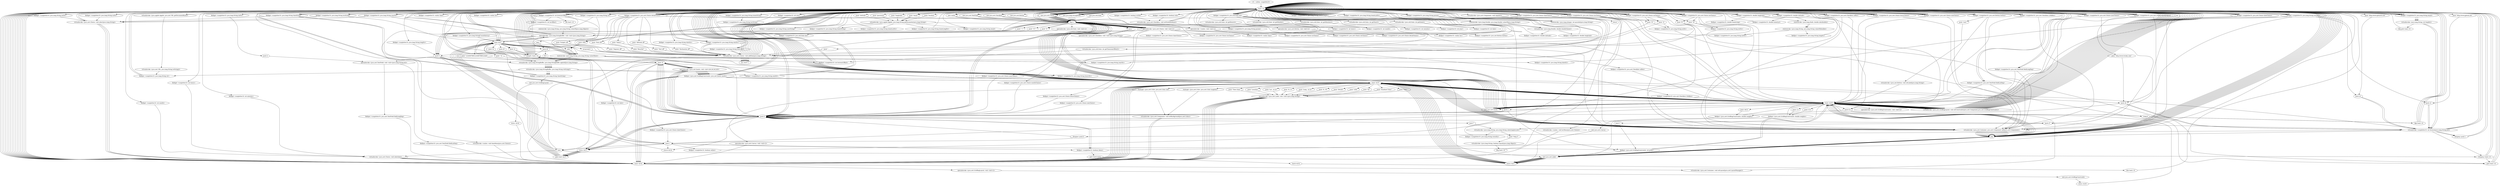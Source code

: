 digraph "" {
    "r0 := @this: sunplotter33"
    "load.r r0"
    "r0 := @this: sunplotter33"->"load.r r0";
    "load.r r0"->"load.r r0";
    "push \"email\""
    "load.r r0"->"push \"email\"";
    "virtualinvoke <java.applet.Applet: java.lang.String getParameter(java.lang.String)>"
    "push \"email\""->"virtualinvoke <java.applet.Applet: java.lang.String getParameter(java.lang.String)>";
    "fieldput <sunplotter33: java.lang.String userString>"
    "virtualinvoke <java.applet.Applet: java.lang.String getParameter(java.lang.String)>"->"fieldput <sunplotter33: java.lang.String userString>";
    "fieldput <sunplotter33: java.lang.String userString>"->"load.r r0";
    "load.r r0"->"load.r r0";
    "push \"location\""
    "load.r r0"->"push \"location\"";
    "push \"location\""->"virtualinvoke <java.applet.Applet: java.lang.String getParameter(java.lang.String)>";
    "fieldput <sunplotter33: java.lang.String homeString>"
    "virtualinvoke <java.applet.Applet: java.lang.String getParameter(java.lang.String)>"->"fieldput <sunplotter33: java.lang.String homeString>";
    "fieldput <sunplotter33: java.lang.String homeString>"->"load.r r0";
    "load.r r0"->"load.r r0";
    "push \"latitude\""
    "load.r r0"->"push \"latitude\"";
    "push \"latitude\""->"virtualinvoke <java.applet.Applet: java.lang.String getParameter(java.lang.String)>";
    "fieldput <sunplotter33: java.lang.String homeLatStr>"
    "virtualinvoke <java.applet.Applet: java.lang.String getParameter(java.lang.String)>"->"fieldput <sunplotter33: java.lang.String homeLatStr>";
    "fieldput <sunplotter33: java.lang.String homeLatStr>"->"load.r r0";
    "load.r r0"->"load.r r0";
    "push \"longitude\""
    "load.r r0"->"push \"longitude\"";
    "push \"longitude\""->"virtualinvoke <java.applet.Applet: java.lang.String getParameter(java.lang.String)>";
    "fieldput <sunplotter33: java.lang.String homeLongStr>"
    "virtualinvoke <java.applet.Applet: java.lang.String getParameter(java.lang.String)>"->"fieldput <sunplotter33: java.lang.String homeLongStr>";
    "fieldput <sunplotter33: java.lang.String homeLongStr>"->"load.r r0";
    "load.r r0"->"load.r r0";
    "virtualinvoke <java.applet.Applet: java.net.URL getDocumentBase()>"
    "load.r r0"->"virtualinvoke <java.applet.Applet: java.net.URL getDocumentBase()>";
    "virtualinvoke <java.net.URL: java.lang.String toString()>"
    "virtualinvoke <java.applet.Applet: java.net.URL getDocumentBase()>"->"virtualinvoke <java.net.URL: java.lang.String toString()>";
    "fieldput <sunplotter33: java.lang.String str>"
    "virtualinvoke <java.net.URL: java.lang.String toString()>"->"fieldput <sunplotter33: java.lang.String str>";
    "fieldput <sunplotter33: java.lang.String str>"->"load.r r0";
    "new java.lang.StringBuffer"
    "load.r r0"->"new java.lang.StringBuffer";
    "dup1.r"
    "new java.lang.StringBuffer"->"dup1.r";
    "dup1.r"->"load.r r0";
    "fieldget <sunplotter33: java.lang.String str>"
    "load.r r0"->"fieldget <sunplotter33: java.lang.String str>";
    "staticinvoke <java.lang.String: java.lang.String valueOf(java.lang.Object)>"
    "fieldget <sunplotter33: java.lang.String str>"->"staticinvoke <java.lang.String: java.lang.String valueOf(java.lang.Object)>";
    "specialinvoke <java.lang.StringBuffer: void <init>(java.lang.String)>"
    "staticinvoke <java.lang.String: java.lang.String valueOf(java.lang.Object)>"->"specialinvoke <java.lang.StringBuffer: void <init>(java.lang.String)>";
    "push \"1234567890123456789012345\""
    "specialinvoke <java.lang.StringBuffer: void <init>(java.lang.String)>"->"push \"1234567890123456789012345\"";
    "virtualinvoke <java.lang.StringBuffer: java.lang.StringBuffer append(java.lang.String)>"
    "push \"1234567890123456789012345\""->"virtualinvoke <java.lang.StringBuffer: java.lang.StringBuffer append(java.lang.String)>";
    "virtualinvoke <java.lang.StringBuffer: java.lang.String toString()>"
    "virtualinvoke <java.lang.StringBuffer: java.lang.StringBuffer append(java.lang.String)>"->"virtualinvoke <java.lang.StringBuffer: java.lang.String toString()>";
    "virtualinvoke <java.lang.StringBuffer: java.lang.String toString()>"->"fieldput <sunplotter33: java.lang.String str>";
    "fieldput <sunplotter33: java.lang.String str>"->"load.r r0";
    "load.r r0"->"load.r r0";
    "load.r r0"->"fieldget <sunplotter33: java.lang.String str>";
    "push 0"
    "fieldget <sunplotter33: java.lang.String str>"->"push 0";
    "push 27"
    "push 0"->"push 27";
    "virtualinvoke <java.lang.String: java.lang.String substring(int,int)>"
    "push 27"->"virtualinvoke <java.lang.String: java.lang.String substring(int,int)>";
    "fieldput <sunplotter33: java.lang.String wwwStr>"
    "virtualinvoke <java.lang.String: java.lang.String substring(int,int)>"->"fieldput <sunplotter33: java.lang.String wwwStr>";
    "fieldput <sunplotter33: java.lang.String wwwStr>"->"load.r r0";
    "new java.util.Date"
    "load.r r0"->"new java.util.Date";
    "new java.util.Date"->"dup1.r";
    "specialinvoke <java.util.Date: void <init>()>"
    "dup1.r"->"specialinvoke <java.util.Date: void <init>()>";
    "fieldput <sunplotter33: java.util.Date dat>"
    "specialinvoke <java.util.Date: void <init>()>"->"fieldput <sunplotter33: java.util.Date dat>";
    "fieldput <sunplotter33: java.util.Date dat>"->"load.r r0";
    "load.r r0"->"load.r r0";
    "fieldget <sunplotter33: java.util.Date dat>"
    "load.r r0"->"fieldget <sunplotter33: java.util.Date dat>";
    "virtualinvoke <java.util.Date: int getHours()>"
    "fieldget <sunplotter33: java.util.Date dat>"->"virtualinvoke <java.util.Date: int getHours()>";
    "fieldput <sunplotter33: int hours>"
    "virtualinvoke <java.util.Date: int getHours()>"->"fieldput <sunplotter33: int hours>";
    "fieldput <sunplotter33: int hours>"->"load.r r0";
    "load.r r0"->"load.r r0";
    "load.r r0"->"fieldget <sunplotter33: java.util.Date dat>";
    "virtualinvoke <java.util.Date: int getMinutes()>"
    "fieldget <sunplotter33: java.util.Date dat>"->"virtualinvoke <java.util.Date: int getMinutes()>";
    "fieldput <sunplotter33: int minutes>"
    "virtualinvoke <java.util.Date: int getMinutes()>"->"fieldput <sunplotter33: int minutes>";
    "fieldput <sunplotter33: int minutes>"->"load.r r0";
    "load.r r0"->"load.r r0";
    "load.r r0"->"fieldget <sunplotter33: java.util.Date dat>";
    "virtualinvoke <java.util.Date: int getDate()>"
    "fieldget <sunplotter33: java.util.Date dat>"->"virtualinvoke <java.util.Date: int getDate()>";
    "fieldput <sunplotter33: int date>"
    "virtualinvoke <java.util.Date: int getDate()>"->"fieldput <sunplotter33: int date>";
    "fieldput <sunplotter33: int date>"->"load.r r0";
    "load.r r0"->"load.r r0";
    "load.r r0"->"fieldget <sunplotter33: java.util.Date dat>";
    "virtualinvoke <java.util.Date: int getMonth()>"
    "fieldget <sunplotter33: java.util.Date dat>"->"virtualinvoke <java.util.Date: int getMonth()>";
    "fieldput <sunplotter33: int month>"
    "virtualinvoke <java.util.Date: int getMonth()>"->"fieldput <sunplotter33: int month>";
    "fieldput <sunplotter33: int month>"->"load.r r0";
    "load.r r0"->"load.r r0";
    "load.r r0"->"fieldget <sunplotter33: java.util.Date dat>";
    "virtualinvoke <java.util.Date: int getYear()>"
    "fieldget <sunplotter33: java.util.Date dat>"->"virtualinvoke <java.util.Date: int getYear()>";
    "fieldput <sunplotter33: int year>"
    "virtualinvoke <java.util.Date: int getYear()>"->"fieldput <sunplotter33: int year>";
    "fieldput <sunplotter33: int year>"->"load.r r0";
    "load.r r0"->"load.r r0";
    "load.r r0"->"fieldget <sunplotter33: java.util.Date dat>";
    "virtualinvoke <java.util.Date: int getTimezoneOffset()>"
    "fieldget <sunplotter33: java.util.Date dat>"->"virtualinvoke <java.util.Date: int getTimezoneOffset()>";
    "fieldput <sunplotter33: int browserOffset>"
    "virtualinvoke <java.util.Date: int getTimezoneOffset()>"->"fieldput <sunplotter33: int browserOffset>";
    "fieldput <sunplotter33: int browserOffset>"->"load.r r0";
    "load.r r0"->"load.r r0";
    "fieldget <sunplotter33: int browserOffset>"
    "load.r r0"->"fieldget <sunplotter33: int browserOffset>";
    "neg.i"
    "fieldget <sunplotter33: int browserOffset>"->"neg.i";
    "push 60"
    "neg.i"->"push 60";
    "div.i"
    "push 60"->"div.i";
    "div.i"->"fieldput <sunplotter33: int browserOffset>";
    "fieldput <sunplotter33: int browserOffset>"->"load.r r0";
    "load.r r0"->"load.r r0";
    "load.r r0"->"fieldget <sunplotter33: int browserOffset>";
    "fieldput <sunplotter33: int locOffset>"
    "fieldget <sunplotter33: int browserOffset>"->"fieldput <sunplotter33: int locOffset>";
    "fieldput <sunplotter33: int locOffset>"->"load.r r0";
    "load.r r0"->"new java.lang.StringBuffer";
    "new java.lang.StringBuffer"->"dup1.r";
    "dup1.r"->"load.r r0";
    "load.r r0"->"fieldget <sunplotter33: int browserOffset>";
    "staticinvoke <java.lang.String: java.lang.String valueOf(int)>"
    "fieldget <sunplotter33: int browserOffset>"->"staticinvoke <java.lang.String: java.lang.String valueOf(int)>";
    "staticinvoke <java.lang.String: java.lang.String valueOf(int)>"->"specialinvoke <java.lang.StringBuffer: void <init>(java.lang.String)>";
    "push \" h\""
    "specialinvoke <java.lang.StringBuffer: void <init>(java.lang.String)>"->"push \" h\"";
    "push \" h\""->"virtualinvoke <java.lang.StringBuffer: java.lang.StringBuffer append(java.lang.String)>";
    "virtualinvoke <java.lang.StringBuffer: java.lang.StringBuffer append(java.lang.String)>"->"virtualinvoke <java.lang.StringBuffer: java.lang.String toString()>";
    "fieldput <sunplotter33: java.lang.String timeString>"
    "virtualinvoke <java.lang.StringBuffer: java.lang.String toString()>"->"fieldput <sunplotter33: java.lang.String timeString>";
    "fieldput <sunplotter33: java.lang.String timeString>"->"load.r r0";
    "load.r r0"->"fieldget <sunplotter33: int browserOffset>";
    "ifle load.r r0"
    "fieldget <sunplotter33: int browserOffset>"->"ifle load.r r0";
    "ifle load.r r0"->"load.r r0";
    "load.r r0"->"new java.lang.StringBuffer";
    "new java.lang.StringBuffer"->"dup1.r";
    "push \"+\""
    "dup1.r"->"push \"+\"";
    "push \"+\""->"specialinvoke <java.lang.StringBuffer: void <init>(java.lang.String)>";
    "specialinvoke <java.lang.StringBuffer: void <init>(java.lang.String)>"->"load.r r0";
    "fieldget <sunplotter33: java.lang.String timeString>"
    "load.r r0"->"fieldget <sunplotter33: java.lang.String timeString>";
    "fieldget <sunplotter33: java.lang.String timeString>"->"virtualinvoke <java.lang.StringBuffer: java.lang.StringBuffer append(java.lang.String)>";
    "virtualinvoke <java.lang.StringBuffer: java.lang.StringBuffer append(java.lang.String)>"->"virtualinvoke <java.lang.StringBuffer: java.lang.String toString()>";
    "virtualinvoke <java.lang.StringBuffer: java.lang.String toString()>"->"fieldput <sunplotter33: java.lang.String timeString>";
    "fieldput <sunplotter33: java.lang.String timeString>"->"load.r r0";
    "load.r r0"->"new java.lang.StringBuffer";
    "new java.lang.StringBuffer"->"dup1.r";
    "push \"UT \""
    "dup1.r"->"push \"UT \"";
    "push \"UT \""->"specialinvoke <java.lang.StringBuffer: void <init>(java.lang.String)>";
    "specialinvoke <java.lang.StringBuffer: void <init>(java.lang.String)>"->"load.r r0";
    "load.r r0"->"fieldget <sunplotter33: java.lang.String timeString>";
    "fieldget <sunplotter33: java.lang.String timeString>"->"virtualinvoke <java.lang.StringBuffer: java.lang.StringBuffer append(java.lang.String)>";
    "virtualinvoke <java.lang.StringBuffer: java.lang.StringBuffer append(java.lang.String)>"->"virtualinvoke <java.lang.StringBuffer: java.lang.String toString()>";
    "virtualinvoke <java.lang.StringBuffer: java.lang.String toString()>"->"fieldput <sunplotter33: java.lang.String timeString>";
    "new java.awt.GridBagLayout"
    "fieldput <sunplotter33: java.lang.String timeString>"->"new java.awt.GridBagLayout";
    "store.r $r34"
    "new java.awt.GridBagLayout"->"store.r $r34";
    "load.r $r34"
    "store.r $r34"->"load.r $r34";
    "specialinvoke <java.awt.GridBagLayout: void <init>()>"
    "load.r $r34"->"specialinvoke <java.awt.GridBagLayout: void <init>()>";
    "new java.awt.GridBagConstraints"
    "specialinvoke <java.awt.GridBagLayout: void <init>()>"->"new java.awt.GridBagConstraints";
    "store.r $r35"
    "new java.awt.GridBagConstraints"->"store.r $r35";
    "load.r $r35"
    "store.r $r35"->"load.r $r35";
    "specialinvoke <java.awt.GridBagConstraints: void <init>()>"
    "load.r $r35"->"specialinvoke <java.awt.GridBagConstraints: void <init>()>";
    "specialinvoke <java.awt.GridBagConstraints: void <init>()>"->"load.r r0";
    "load.r r0"->"load.r $r34";
    "virtualinvoke <java.awt.Container: void setLayout(java.awt.LayoutManager)>"
    "load.r $r34"->"virtualinvoke <java.awt.Container: void setLayout(java.awt.LayoutManager)>";
    "virtualinvoke <java.awt.Container: void setLayout(java.awt.LayoutManager)>"->"load.r $r35";
    "push 1.0"
    "load.r $r35"->"push 1.0";
    "fieldput <java.awt.GridBagConstraints: double weightx>"
    "push 1.0"->"fieldput <java.awt.GridBagConstraints: double weightx>";
    "fieldput <java.awt.GridBagConstraints: double weightx>"->"load.r $r35";
    "push 0.0"
    "load.r $r35"->"push 0.0";
    "fieldput <java.awt.GridBagConstraints: double weighty>"
    "push 0.0"->"fieldput <java.awt.GridBagConstraints: double weighty>";
    "fieldput <java.awt.GridBagConstraints: double weighty>"->"load.r $r35";
    "new java.awt.Insets"
    "load.r $r35"->"new java.awt.Insets";
    "new java.awt.Insets"->"dup1.r";
    "push 2"
    "dup1.r"->"push 2";
    "push 2"->"push 0";
    "push 0"->"push 0";
    "push 0"->"push 0";
    "specialinvoke <java.awt.Insets: void <init>(int,int,int,int)>"
    "push 0"->"specialinvoke <java.awt.Insets: void <init>(int,int,int,int)>";
    "fieldput <java.awt.GridBagConstraints: java.awt.Insets insets>"
    "specialinvoke <java.awt.Insets: void <init>(int,int,int,int)>"->"fieldput <java.awt.GridBagConstraints: java.awt.Insets insets>";
    "new java.awt.Label"
    "fieldput <java.awt.GridBagConstraints: java.awt.Insets insets>"->"new java.awt.Label";
    "store.r $r37"
    "new java.awt.Label"->"store.r $r37";
    "load.r $r37"
    "store.r $r37"->"load.r $r37";
    "push \"Time Zone\""
    "load.r $r37"->"push \"Time Zone\"";
    "specialinvoke <java.awt.Label: void <init>(java.lang.String)>"
    "push \"Time Zone\""->"specialinvoke <java.awt.Label: void <init>(java.lang.String)>";
    "specialinvoke <java.awt.Label: void <init>(java.lang.String)>"->"load.r $r34";
    "load.r $r34"->"load.r $r37";
    "load.r $r37"->"load.r $r35";
    "virtualinvoke <java.awt.GridBagLayout: void setConstraints(java.awt.Component,java.awt.GridBagConstraints)>"
    "load.r $r35"->"virtualinvoke <java.awt.GridBagLayout: void setConstraints(java.awt.Component,java.awt.GridBagConstraints)>";
    "virtualinvoke <java.awt.GridBagLayout: void setConstraints(java.awt.Component,java.awt.GridBagConstraints)>"->"load.r r0";
    "load.r r0"->"load.r $r37";
    "virtualinvoke <java.awt.Container: java.awt.Component add(java.awt.Component)>"
    "load.r $r37"->"virtualinvoke <java.awt.Container: java.awt.Component add(java.awt.Component)>";
    "pop"
    "virtualinvoke <java.awt.Container: java.awt.Component add(java.awt.Component)>"->"pop";
    "pop"->"new java.awt.Label";
    "new java.awt.Label"->"store.r $r37";
    "store.r $r37"->"load.r $r37";
    "push \"Location\""
    "load.r $r37"->"push \"Location\"";
    "push \"Location\""->"specialinvoke <java.awt.Label: void <init>(java.lang.String)>";
    "specialinvoke <java.awt.Label: void <init>(java.lang.String)>"->"load.r $r34";
    "load.r $r34"->"load.r $r37";
    "load.r $r37"->"load.r $r35";
    "load.r $r35"->"virtualinvoke <java.awt.GridBagLayout: void setConstraints(java.awt.Component,java.awt.GridBagConstraints)>";
    "virtualinvoke <java.awt.GridBagLayout: void setConstraints(java.awt.Component,java.awt.GridBagConstraints)>"->"load.r r0";
    "load.r r0"->"load.r $r37";
    "load.r $r37"->"virtualinvoke <java.awt.Container: java.awt.Component add(java.awt.Component)>";
    "virtualinvoke <java.awt.Container: java.awt.Component add(java.awt.Component)>"->"pop";
    "pop"->"load.r $r35";
    "push 10.0"
    "load.r $r35"->"push 10.0";
    "push 10.0"->"fieldput <java.awt.GridBagConstraints: double weightx>";
    "fieldput <java.awt.GridBagConstraints: double weightx>"->"new java.awt.Label";
    "new java.awt.Label"->"store.r $r37";
    "store.r $r37"->"load.r $r37";
    "push \"Lat.: xx.xx\""
    "load.r $r37"->"push \"Lat.: xx.xx\"";
    "push \"Lat.: xx.xx\""->"specialinvoke <java.awt.Label: void <init>(java.lang.String)>";
    "specialinvoke <java.awt.Label: void <init>(java.lang.String)>"->"load.r $r34";
    "load.r $r34"->"load.r $r37";
    "load.r $r37"->"load.r $r35";
    "load.r $r35"->"virtualinvoke <java.awt.GridBagLayout: void setConstraints(java.awt.Component,java.awt.GridBagConstraints)>";
    "virtualinvoke <java.awt.GridBagLayout: void setConstraints(java.awt.Component,java.awt.GridBagConstraints)>"->"load.r r0";
    "load.r r0"->"load.r $r37";
    "load.r $r37"->"virtualinvoke <java.awt.Container: java.awt.Component add(java.awt.Component)>";
    "virtualinvoke <java.awt.Container: java.awt.Component add(java.awt.Component)>"->"pop";
    "pop"->"new java.awt.Label";
    "new java.awt.Label"->"store.r $r37";
    "store.r $r37"->"load.r $r37";
    "push \"N / S\""
    "load.r $r37"->"push \"N / S\"";
    "push \"N / S\""->"specialinvoke <java.awt.Label: void <init>(java.lang.String)>";
    "specialinvoke <java.awt.Label: void <init>(java.lang.String)>"->"load.r $r34";
    "load.r $r34"->"load.r $r37";
    "load.r $r37"->"load.r $r35";
    "load.r $r35"->"virtualinvoke <java.awt.GridBagLayout: void setConstraints(java.awt.Component,java.awt.GridBagConstraints)>";
    "virtualinvoke <java.awt.GridBagLayout: void setConstraints(java.awt.Component,java.awt.GridBagConstraints)>"->"load.r r0";
    "load.r r0"->"load.r $r37";
    "load.r $r37"->"virtualinvoke <java.awt.Container: java.awt.Component add(java.awt.Component)>";
    "virtualinvoke <java.awt.Container: java.awt.Component add(java.awt.Component)>"->"pop";
    "pop"->"new java.awt.Label";
    "new java.awt.Label"->"store.r $r37";
    "store.r $r37"->"load.r $r37";
    "push \"Long.: xx.xx\""
    "load.r $r37"->"push \"Long.: xx.xx\"";
    "push \"Long.: xx.xx\""->"specialinvoke <java.awt.Label: void <init>(java.lang.String)>";
    "specialinvoke <java.awt.Label: void <init>(java.lang.String)>"->"load.r $r34";
    "load.r $r34"->"load.r $r37";
    "load.r $r37"->"load.r $r35";
    "load.r $r35"->"virtualinvoke <java.awt.GridBagLayout: void setConstraints(java.awt.Component,java.awt.GridBagConstraints)>";
    "virtualinvoke <java.awt.GridBagLayout: void setConstraints(java.awt.Component,java.awt.GridBagConstraints)>"->"load.r r0";
    "load.r r0"->"load.r $r37";
    "load.r $r37"->"virtualinvoke <java.awt.Container: java.awt.Component add(java.awt.Component)>";
    "virtualinvoke <java.awt.Container: java.awt.Component add(java.awt.Component)>"->"pop";
    "pop"->"new java.awt.Label";
    "new java.awt.Label"->"store.r $r37";
    "store.r $r37"->"load.r $r37";
    "push \"E / W\""
    "load.r $r37"->"push \"E / W\"";
    "push \"E / W\""->"specialinvoke <java.awt.Label: void <init>(java.lang.String)>";
    "specialinvoke <java.awt.Label: void <init>(java.lang.String)>"->"load.r $r34";
    "load.r $r34"->"load.r $r37";
    "load.r $r37"->"load.r $r35";
    "load.r $r35"->"virtualinvoke <java.awt.GridBagLayout: void setConstraints(java.awt.Component,java.awt.GridBagConstraints)>";
    "virtualinvoke <java.awt.GridBagLayout: void setConstraints(java.awt.Component,java.awt.GridBagConstraints)>"->"load.r r0";
    "load.r r0"->"load.r $r37";
    "load.r $r37"->"virtualinvoke <java.awt.Container: java.awt.Component add(java.awt.Component)>";
    "virtualinvoke <java.awt.Container: java.awt.Component add(java.awt.Component)>"->"pop";
    "pop"->"new java.awt.Label";
    "new java.awt.Label"->"store.r $r37";
    "store.r $r37"->"load.r $r37";
    "push \"Details\""
    "load.r $r37"->"push \"Details\"";
    "push \"Details\""->"specialinvoke <java.awt.Label: void <init>(java.lang.String)>";
    "specialinvoke <java.awt.Label: void <init>(java.lang.String)>"->"load.r $r34";
    "load.r $r34"->"load.r $r37";
    "load.r $r37"->"load.r $r35";
    "load.r $r35"->"virtualinvoke <java.awt.GridBagLayout: void setConstraints(java.awt.Component,java.awt.GridBagConstraints)>";
    "virtualinvoke <java.awt.GridBagLayout: void setConstraints(java.awt.Component,java.awt.GridBagConstraints)>"->"load.r r0";
    "load.r r0"->"load.r $r37";
    "load.r $r37"->"virtualinvoke <java.awt.Container: java.awt.Component add(java.awt.Component)>";
    "virtualinvoke <java.awt.Container: java.awt.Component add(java.awt.Component)>"->"pop";
    "pop"->"new java.awt.Label";
    "new java.awt.Label"->"store.r $r37";
    "store.r $r37"->"load.r $r37";
    "push \"LHA\""
    "load.r $r37"->"push \"LHA\"";
    "push \"LHA\""->"specialinvoke <java.awt.Label: void <init>(java.lang.String)>";
    "specialinvoke <java.awt.Label: void <init>(java.lang.String)>"->"load.r $r35";
    "load.r $r35"->"new java.awt.Insets";
    "new java.awt.Insets"->"dup1.r";
    "dup1.r"->"push 2";
    "push 2"->"push 0";
    "push 0"->"push 0";
    "push 0"->"push 0";
    "push 0"->"specialinvoke <java.awt.Insets: void <init>(int,int,int,int)>";
    "specialinvoke <java.awt.Insets: void <init>(int,int,int,int)>"->"fieldput <java.awt.GridBagConstraints: java.awt.Insets insets>";
    "fieldput <java.awt.GridBagConstraints: java.awt.Insets insets>"->"load.r $r37";
    "staticget <java.awt.Color: java.awt.Color magenta>"
    "load.r $r37"->"staticget <java.awt.Color: java.awt.Color magenta>";
    "virtualinvoke <java.awt.Component: void setBackground(java.awt.Color)>"
    "staticget <java.awt.Color: java.awt.Color magenta>"->"virtualinvoke <java.awt.Component: void setBackground(java.awt.Color)>";
    "virtualinvoke <java.awt.Component: void setBackground(java.awt.Color)>"->"load.r $r34";
    "load.r $r34"->"load.r $r37";
    "load.r $r37"->"load.r $r35";
    "load.r $r35"->"virtualinvoke <java.awt.GridBagLayout: void setConstraints(java.awt.Component,java.awt.GridBagConstraints)>";
    "virtualinvoke <java.awt.GridBagLayout: void setConstraints(java.awt.Component,java.awt.GridBagConstraints)>"->"load.r r0";
    "load.r r0"->"load.r $r37";
    "load.r $r37"->"virtualinvoke <java.awt.Container: java.awt.Component add(java.awt.Component)>";
    "virtualinvoke <java.awt.Container: java.awt.Component add(java.awt.Component)>"->"pop";
    "pop"->"new java.awt.Label";
    "new java.awt.Label"->"store.r $r37";
    "store.r $r37"->"load.r $r37";
    "push \"Az\""
    "load.r $r37"->"push \"Az\"";
    "push \"Az\""->"specialinvoke <java.awt.Label: void <init>(java.lang.String)>";
    "specialinvoke <java.awt.Label: void <init>(java.lang.String)>"->"load.r $r35";
    "load.r $r35"->"new java.awt.Insets";
    "new java.awt.Insets"->"dup1.r";
    "dup1.r"->"push 2";
    "push 2"->"push 0";
    "push 0"->"push 0";
    "push 10"
    "push 0"->"push 10";
    "push 10"->"specialinvoke <java.awt.Insets: void <init>(int,int,int,int)>";
    "specialinvoke <java.awt.Insets: void <init>(int,int,int,int)>"->"fieldput <java.awt.GridBagConstraints: java.awt.Insets insets>";
    "fieldput <java.awt.GridBagConstraints: java.awt.Insets insets>"->"load.r $r37";
    "staticget <java.awt.Color: java.awt.Color red>"
    "load.r $r37"->"staticget <java.awt.Color: java.awt.Color red>";
    "staticget <java.awt.Color: java.awt.Color red>"->"virtualinvoke <java.awt.Component: void setBackground(java.awt.Color)>";
    "virtualinvoke <java.awt.Component: void setBackground(java.awt.Color)>"->"load.r $r34";
    "load.r $r34"->"load.r $r37";
    "load.r $r37"->"load.r $r35";
    "load.r $r35"->"virtualinvoke <java.awt.GridBagLayout: void setConstraints(java.awt.Component,java.awt.GridBagConstraints)>";
    "virtualinvoke <java.awt.GridBagLayout: void setConstraints(java.awt.Component,java.awt.GridBagConstraints)>"->"load.r r0";
    "load.r r0"->"load.r $r37";
    "load.r $r37"->"virtualinvoke <java.awt.Container: java.awt.Component add(java.awt.Component)>";
    "virtualinvoke <java.awt.Container: java.awt.Component add(java.awt.Component)>"->"pop";
    "pop"->"load.r $r35";
    "push 1"
    "load.r $r35"->"push 1";
    "fieldput <java.awt.GridBagConstraints: int gridy>"
    "push 1"->"fieldput <java.awt.GridBagConstraints: int gridy>";
    "fieldput <java.awt.GridBagConstraints: int gridy>"->"load.r $r35";
    "load.r $r35"->"new java.awt.Insets";
    "new java.awt.Insets"->"dup1.r";
    "dup1.r"->"push 0";
    "push 0"->"push 0";
    "push 0"->"push 0";
    "push 0"->"push 0";
    "push 0"->"specialinvoke <java.awt.Insets: void <init>(int,int,int,int)>";
    "specialinvoke <java.awt.Insets: void <init>(int,int,int,int)>"->"fieldput <java.awt.GridBagConstraints: java.awt.Insets insets>";
    "fieldput <java.awt.GridBagConstraints: java.awt.Insets insets>"->"load.r r0";
    "new sunloc"
    "load.r r0"->"new sunloc";
    "new sunloc"->"dup1.r";
    "specialinvoke <sunloc: void <init>()>"
    "dup1.r"->"specialinvoke <sunloc: void <init>()>";
    "fieldput <sunplotter33: sunloc time>"
    "specialinvoke <sunloc: void <init>()>"->"fieldput <sunplotter33: sunloc time>";
    "fieldput <sunplotter33: sunloc time>"->"load.r r0";
    "new java.awt.Choice"
    "load.r r0"->"new java.awt.Choice";
    "new java.awt.Choice"->"dup1.r";
    "specialinvoke <java.awt.Choice: void <init>()>"
    "dup1.r"->"specialinvoke <java.awt.Choice: void <init>()>";
    "fieldput <sunplotter33: java.awt.Choice timeChoice>"
    "specialinvoke <java.awt.Choice: void <init>()>"->"fieldput <sunplotter33: java.awt.Choice timeChoice>";
    "fieldput <sunplotter33: java.awt.Choice timeChoice>"->"load.r r0";
    "fieldget <sunplotter33: sunloc time>"
    "load.r r0"->"fieldget <sunplotter33: sunloc time>";
    "fieldget <sunplotter33: sunloc time>"->"load.r r0";
    "fieldget <sunplotter33: java.awt.Choice timeChoice>"
    "load.r r0"->"fieldget <sunplotter33: java.awt.Choice timeChoice>";
    "virtualinvoke <sunloc: void timeMenu(java.awt.Choice)>"
    "fieldget <sunplotter33: java.awt.Choice timeChoice>"->"virtualinvoke <sunloc: void timeMenu(java.awt.Choice)>";
    "virtualinvoke <sunloc: void timeMenu(java.awt.Choice)>"->"load.r $r34";
    "load.r $r34"->"load.r r0";
    "load.r r0"->"fieldget <sunplotter33: java.awt.Choice timeChoice>";
    "fieldget <sunplotter33: java.awt.Choice timeChoice>"->"load.r $r35";
    "load.r $r35"->"virtualinvoke <java.awt.GridBagLayout: void setConstraints(java.awt.Component,java.awt.GridBagConstraints)>";
    "virtualinvoke <java.awt.GridBagLayout: void setConstraints(java.awt.Component,java.awt.GridBagConstraints)>"->"load.r r0";
    "load.r r0"->"fieldget <sunplotter33: java.awt.Choice timeChoice>";
    "fieldget <sunplotter33: java.awt.Choice timeChoice>"->"load.r r0";
    "load.r r0"->"fieldget <sunplotter33: java.lang.String timeString>";
    "virtualinvoke <java.awt.Choice: void select(java.lang.String)>"
    "fieldget <sunplotter33: java.lang.String timeString>"->"virtualinvoke <java.awt.Choice: void select(java.lang.String)>";
    "virtualinvoke <java.awt.Choice: void select(java.lang.String)>"->"load.r r0";
    "load.r r0"->"load.r r0";
    "load.r r0"->"fieldget <sunplotter33: java.awt.Choice timeChoice>";
    "fieldget <sunplotter33: java.awt.Choice timeChoice>"->"virtualinvoke <java.awt.Container: java.awt.Component add(java.awt.Component)>";
    "virtualinvoke <java.awt.Container: java.awt.Component add(java.awt.Component)>"->"pop";
    "pop"->"load.r r0";
    "load.r r0"->"new sunloc";
    "new sunloc"->"dup1.r";
    "dup1.r"->"specialinvoke <sunloc: void <init>()>";
    "fieldput <sunplotter33: sunloc loc>"
    "specialinvoke <sunloc: void <init>()>"->"fieldput <sunplotter33: sunloc loc>";
    "fieldput <sunplotter33: sunloc loc>"->"load.r r0";
    "load.r r0"->"new java.awt.Choice";
    "new java.awt.Choice"->"dup1.r";
    "dup1.r"->"specialinvoke <java.awt.Choice: void <init>()>";
    "fieldput <sunplotter33: java.awt.Choice locChoice>"
    "specialinvoke <java.awt.Choice: void <init>()>"->"fieldput <sunplotter33: java.awt.Choice locChoice>";
    "fieldput <sunplotter33: java.awt.Choice locChoice>"->"load.r r0";
    "load.r r0"->"load.r r0";
    "fieldget <sunplotter33: java.lang.String homeString>"
    "load.r r0"->"fieldget <sunplotter33: java.lang.String homeString>";
    "fieldput <sunplotter33: java.lang.String locString>"
    "fieldget <sunplotter33: java.lang.String homeString>"->"fieldput <sunplotter33: java.lang.String locString>";
    "fieldput <sunplotter33: java.lang.String locString>"->"load.r r0";
    "fieldget <sunplotter33: java.awt.Choice locChoice>"
    "load.r r0"->"fieldget <sunplotter33: java.awt.Choice locChoice>";
    "fieldget <sunplotter33: java.awt.Choice locChoice>"->"load.r r0";
    "fieldget <sunplotter33: java.lang.String locString>"
    "load.r r0"->"fieldget <sunplotter33: java.lang.String locString>";
    "virtualinvoke <java.awt.Choice: void addItem(java.lang.String)>"
    "fieldget <sunplotter33: java.lang.String locString>"->"virtualinvoke <java.awt.Choice: void addItem(java.lang.String)>";
    "virtualinvoke <java.awt.Choice: void addItem(java.lang.String)>"->"load.r r0";
    "load.r r0"->"fieldget <sunplotter33: java.awt.Choice locChoice>";
    "push \"_________\""
    "fieldget <sunplotter33: java.awt.Choice locChoice>"->"push \"_________\"";
    "push \"_________\""->"virtualinvoke <java.awt.Choice: void addItem(java.lang.String)>";
    "virtualinvoke <java.awt.Choice: void addItem(java.lang.String)>"->"load.r r0";
    "load.r r0"->"fieldget <sunplotter33: java.awt.Choice locChoice>";
    "fieldget <sunplotter33: java.awt.Choice locChoice>"->"load.r r0";
    "load.r r0"->"fieldget <sunplotter33: java.lang.String locString>";
    "fieldget <sunplotter33: java.lang.String locString>"->"virtualinvoke <java.awt.Choice: void select(java.lang.String)>";
    "virtualinvoke <java.awt.Choice: void select(java.lang.String)>"->"load.r r0";
    "fieldget <sunplotter33: sunloc loc>"
    "load.r r0"->"fieldget <sunplotter33: sunloc loc>";
    "fieldget <sunplotter33: sunloc loc>"->"load.r r0";
    "load.r r0"->"fieldget <sunplotter33: java.awt.Choice locChoice>";
    "virtualinvoke <sunloc: void locMenu(java.awt.Choice)>"
    "fieldget <sunplotter33: java.awt.Choice locChoice>"->"virtualinvoke <sunloc: void locMenu(java.awt.Choice)>";
    "virtualinvoke <sunloc: void locMenu(java.awt.Choice)>"->"load.r $r34";
    "load.r $r34"->"load.r r0";
    "load.r r0"->"fieldget <sunplotter33: java.awt.Choice locChoice>";
    "fieldget <sunplotter33: java.awt.Choice locChoice>"->"load.r $r35";
    "load.r $r35"->"virtualinvoke <java.awt.GridBagLayout: void setConstraints(java.awt.Component,java.awt.GridBagConstraints)>";
    "virtualinvoke <java.awt.GridBagLayout: void setConstraints(java.awt.Component,java.awt.GridBagConstraints)>"->"load.r r0";
    "load.r r0"->"load.r r0";
    "load.r r0"->"fieldget <sunplotter33: java.awt.Choice locChoice>";
    "fieldget <sunplotter33: java.awt.Choice locChoice>"->"virtualinvoke <java.awt.Container: java.awt.Component add(java.awt.Component)>";
    "virtualinvoke <java.awt.Container: java.awt.Component add(java.awt.Component)>"->"pop";
    "pop"->"load.r r0";
    "load.r r0"->"load.r r0";
    "fieldget <sunplotter33: java.lang.String homeLatStr>"
    "load.r r0"->"fieldget <sunplotter33: java.lang.String homeLatStr>";
    "staticinvoke <java.lang.Double: java.lang.Double valueOf(java.lang.String)>"
    "fieldget <sunplotter33: java.lang.String homeLatStr>"->"staticinvoke <java.lang.Double: java.lang.Double valueOf(java.lang.String)>";
    "virtualinvoke <java.lang.Double: double doubleValue()>"
    "staticinvoke <java.lang.Double: java.lang.Double valueOf(java.lang.String)>"->"virtualinvoke <java.lang.Double: double doubleValue()>";
    "fieldput <sunplotter33: double latitude>"
    "virtualinvoke <java.lang.Double: double doubleValue()>"->"fieldput <sunplotter33: double latitude>";
    "fieldput <sunplotter33: double latitude>"->"load.r r0";
    "load.r r0"->"load.r r0";
    "fieldget <sunplotter33: double latitude>"
    "load.r r0"->"fieldget <sunplotter33: double latitude>";
    "fieldput <sunplotter33: double homeLat>"
    "fieldget <sunplotter33: double latitude>"->"fieldput <sunplotter33: double homeLat>";
    "fieldput <sunplotter33: double homeLat>"->"load.r r0";
    "load.r r0"->"fieldget <sunplotter33: double latitude>";
    "fieldget <sunplotter33: double latitude>"->"push 0.0";
    "cmpg.d"
    "push 0.0"->"cmpg.d";
    "ifge load.r r0"
    "cmpg.d"->"ifge load.r r0";
    "ifge load.r r0"->"load.r r0";
    "push \"S\""
    "load.r r0"->"push \"S\"";
    "fieldput <sunplotter33: java.lang.String nsStr>"
    "push \"S\""->"fieldput <sunplotter33: java.lang.String nsStr>";
    "goto load.r r0"
    "fieldput <sunplotter33: java.lang.String nsStr>"->"goto load.r r0";
    "goto load.r r0"->"load.r r0";
    "load.r r0"->"load.r r0";
    "fieldget <sunplotter33: java.lang.String homeLongStr>"
    "load.r r0"->"fieldget <sunplotter33: java.lang.String homeLongStr>";
    "fieldget <sunplotter33: java.lang.String homeLongStr>"->"staticinvoke <java.lang.Double: java.lang.Double valueOf(java.lang.String)>";
    "staticinvoke <java.lang.Double: java.lang.Double valueOf(java.lang.String)>"->"virtualinvoke <java.lang.Double: double doubleValue()>";
    "fieldput <sunplotter33: double longitude>"
    "virtualinvoke <java.lang.Double: double doubleValue()>"->"fieldput <sunplotter33: double longitude>";
    "fieldput <sunplotter33: double longitude>"->"load.r r0";
    "load.r r0"->"load.r r0";
    "fieldget <sunplotter33: double longitude>"
    "load.r r0"->"fieldget <sunplotter33: double longitude>";
    "fieldput <sunplotter33: double homeLong>"
    "fieldget <sunplotter33: double longitude>"->"fieldput <sunplotter33: double homeLong>";
    "fieldput <sunplotter33: double homeLong>"->"load.r r0";
    "load.r r0"->"fieldget <sunplotter33: double longitude>";
    "fieldget <sunplotter33: double longitude>"->"push 0.0";
    "push 0.0"->"cmpg.d";
    "cmpg.d"->"ifge load.r r0";
    "ifge load.r r0"->"load.r r0";
    "push \"E\""
    "load.r r0"->"push \"E\"";
    "fieldput <sunplotter33: java.lang.String ewStr>"
    "push \"E\""->"fieldput <sunplotter33: java.lang.String ewStr>";
    "fieldput <sunplotter33: java.lang.String ewStr>"->"goto load.r r0";
    "goto load.r r0"->"load.r r0";
    "load.r r0"->"load.r r0";
    "load.r r0"->"fieldget <sunplotter33: double latitude>";
    "staticinvoke <java.lang.Math: double abs(double)>"
    "fieldget <sunplotter33: double latitude>"->"staticinvoke <java.lang.Math: double abs(double)>";
    "staticinvoke <java.lang.String: java.lang.String valueOf(double)>"
    "staticinvoke <java.lang.Math: double abs(double)>"->"staticinvoke <java.lang.String: java.lang.String valueOf(double)>";
    "fieldput <sunplotter33: java.lang.String latStr>"
    "staticinvoke <java.lang.String: java.lang.String valueOf(double)>"->"fieldput <sunplotter33: java.lang.String latStr>";
    "fieldput <sunplotter33: java.lang.String latStr>"->"load.r r0";
    "new java.awt.TextField"
    "load.r r0"->"new java.awt.TextField";
    "new java.awt.TextField"->"dup1.r";
    "dup1.r"->"load.r r0";
    "fieldget <sunplotter33: java.lang.String latStr>"
    "load.r r0"->"fieldget <sunplotter33: java.lang.String latStr>";
    "push 4"
    "fieldget <sunplotter33: java.lang.String latStr>"->"push 4";
    "specialinvoke <java.awt.TextField: void <init>(java.lang.String,int)>"
    "push 4"->"specialinvoke <java.awt.TextField: void <init>(java.lang.String,int)>";
    "fieldput <sunplotter33: java.awt.TextField fieldLatDeg>"
    "specialinvoke <java.awt.TextField: void <init>(java.lang.String,int)>"->"fieldput <sunplotter33: java.awt.TextField fieldLatDeg>";
    "fieldput <sunplotter33: java.awt.TextField fieldLatDeg>"->"load.r $r34";
    "load.r $r34"->"load.r r0";
    "fieldget <sunplotter33: java.awt.TextField fieldLatDeg>"
    "load.r r0"->"fieldget <sunplotter33: java.awt.TextField fieldLatDeg>";
    "fieldget <sunplotter33: java.awt.TextField fieldLatDeg>"->"load.r $r35";
    "load.r $r35"->"virtualinvoke <java.awt.GridBagLayout: void setConstraints(java.awt.Component,java.awt.GridBagConstraints)>";
    "virtualinvoke <java.awt.GridBagLayout: void setConstraints(java.awt.Component,java.awt.GridBagConstraints)>"->"load.r r0";
    "load.r r0"->"load.r r0";
    "load.r r0"->"fieldget <sunplotter33: java.awt.TextField fieldLatDeg>";
    "fieldget <sunplotter33: java.awt.TextField fieldLatDeg>"->"virtualinvoke <java.awt.Container: java.awt.Component add(java.awt.Component)>";
    "virtualinvoke <java.awt.Container: java.awt.Component add(java.awt.Component)>"->"pop";
    "pop"->"load.r r0";
    "load.r r0"->"new java.awt.Choice";
    "new java.awt.Choice"->"dup1.r";
    "dup1.r"->"specialinvoke <java.awt.Choice: void <init>()>";
    "fieldput <sunplotter33: java.awt.Choice nsChoice>"
    "specialinvoke <java.awt.Choice: void <init>()>"->"fieldput <sunplotter33: java.awt.Choice nsChoice>";
    "fieldput <sunplotter33: java.awt.Choice nsChoice>"->"load.r r0";
    "fieldget <sunplotter33: java.awt.Choice nsChoice>"
    "load.r r0"->"fieldget <sunplotter33: java.awt.Choice nsChoice>";
    "push \"N\""
    "fieldget <sunplotter33: java.awt.Choice nsChoice>"->"push \"N\"";
    "push \"N\""->"virtualinvoke <java.awt.Choice: void addItem(java.lang.String)>";
    "virtualinvoke <java.awt.Choice: void addItem(java.lang.String)>"->"load.r r0";
    "load.r r0"->"fieldget <sunplotter33: java.awt.Choice nsChoice>";
    "fieldget <sunplotter33: java.awt.Choice nsChoice>"->"push \"S\"";
    "push \"S\""->"virtualinvoke <java.awt.Choice: void addItem(java.lang.String)>";
    "virtualinvoke <java.awt.Choice: void addItem(java.lang.String)>"->"load.r r0";
    "load.r r0"->"fieldget <sunplotter33: java.awt.Choice nsChoice>";
    "fieldget <sunplotter33: java.awt.Choice nsChoice>"->"load.r r0";
    "fieldget <sunplotter33: java.lang.String nsStr>"
    "load.r r0"->"fieldget <sunplotter33: java.lang.String nsStr>";
    "fieldget <sunplotter33: java.lang.String nsStr>"->"virtualinvoke <java.awt.Choice: void select(java.lang.String)>";
    "virtualinvoke <java.awt.Choice: void select(java.lang.String)>"->"load.r $r34";
    "load.r $r34"->"load.r r0";
    "load.r r0"->"fieldget <sunplotter33: java.awt.Choice nsChoice>";
    "fieldget <sunplotter33: java.awt.Choice nsChoice>"->"load.r $r35";
    "load.r $r35"->"virtualinvoke <java.awt.GridBagLayout: void setConstraints(java.awt.Component,java.awt.GridBagConstraints)>";
    "virtualinvoke <java.awt.GridBagLayout: void setConstraints(java.awt.Component,java.awt.GridBagConstraints)>"->"load.r r0";
    "load.r r0"->"load.r r0";
    "load.r r0"->"fieldget <sunplotter33: java.awt.Choice nsChoice>";
    "fieldget <sunplotter33: java.awt.Choice nsChoice>"->"virtualinvoke <java.awt.Container: java.awt.Component add(java.awt.Component)>";
    "virtualinvoke <java.awt.Container: java.awt.Component add(java.awt.Component)>"->"pop";
    "pop"->"load.r r0";
    "load.r r0"->"load.r r0";
    "load.r r0"->"fieldget <sunplotter33: double longitude>";
    "fieldget <sunplotter33: double longitude>"->"staticinvoke <java.lang.Math: double abs(double)>";
    "staticinvoke <java.lang.Math: double abs(double)>"->"staticinvoke <java.lang.String: java.lang.String valueOf(double)>";
    "fieldput <sunplotter33: java.lang.String longStr>"
    "staticinvoke <java.lang.String: java.lang.String valueOf(double)>"->"fieldput <sunplotter33: java.lang.String longStr>";
    "fieldput <sunplotter33: java.lang.String longStr>"->"load.r r0";
    "load.r r0"->"new java.awt.TextField";
    "new java.awt.TextField"->"dup1.r";
    "dup1.r"->"load.r r0";
    "fieldget <sunplotter33: java.lang.String longStr>"
    "load.r r0"->"fieldget <sunplotter33: java.lang.String longStr>";
    "push 5"
    "fieldget <sunplotter33: java.lang.String longStr>"->"push 5";
    "push 5"->"specialinvoke <java.awt.TextField: void <init>(java.lang.String,int)>";
    "fieldput <sunplotter33: java.awt.TextField fieldLongDeg>"
    "specialinvoke <java.awt.TextField: void <init>(java.lang.String,int)>"->"fieldput <sunplotter33: java.awt.TextField fieldLongDeg>";
    "fieldput <sunplotter33: java.awt.TextField fieldLongDeg>"->"load.r $r34";
    "load.r $r34"->"load.r r0";
    "fieldget <sunplotter33: java.awt.TextField fieldLongDeg>"
    "load.r r0"->"fieldget <sunplotter33: java.awt.TextField fieldLongDeg>";
    "fieldget <sunplotter33: java.awt.TextField fieldLongDeg>"->"load.r $r35";
    "load.r $r35"->"virtualinvoke <java.awt.GridBagLayout: void setConstraints(java.awt.Component,java.awt.GridBagConstraints)>";
    "virtualinvoke <java.awt.GridBagLayout: void setConstraints(java.awt.Component,java.awt.GridBagConstraints)>"->"load.r r0";
    "load.r r0"->"load.r r0";
    "load.r r0"->"fieldget <sunplotter33: java.awt.TextField fieldLongDeg>";
    "fieldget <sunplotter33: java.awt.TextField fieldLongDeg>"->"virtualinvoke <java.awt.Container: java.awt.Component add(java.awt.Component)>";
    "virtualinvoke <java.awt.Container: java.awt.Component add(java.awt.Component)>"->"pop";
    "pop"->"load.r r0";
    "load.r r0"->"new java.awt.Choice";
    "new java.awt.Choice"->"dup1.r";
    "dup1.r"->"specialinvoke <java.awt.Choice: void <init>()>";
    "fieldput <sunplotter33: java.awt.Choice ewChoice>"
    "specialinvoke <java.awt.Choice: void <init>()>"->"fieldput <sunplotter33: java.awt.Choice ewChoice>";
    "fieldput <sunplotter33: java.awt.Choice ewChoice>"->"load.r r0";
    "fieldget <sunplotter33: java.awt.Choice ewChoice>"
    "load.r r0"->"fieldget <sunplotter33: java.awt.Choice ewChoice>";
    "fieldget <sunplotter33: java.awt.Choice ewChoice>"->"push \"E\"";
    "push \"E\""->"virtualinvoke <java.awt.Choice: void addItem(java.lang.String)>";
    "virtualinvoke <java.awt.Choice: void addItem(java.lang.String)>"->"load.r r0";
    "load.r r0"->"fieldget <sunplotter33: java.awt.Choice ewChoice>";
    "push \"W\""
    "fieldget <sunplotter33: java.awt.Choice ewChoice>"->"push \"W\"";
    "push \"W\""->"virtualinvoke <java.awt.Choice: void addItem(java.lang.String)>";
    "virtualinvoke <java.awt.Choice: void addItem(java.lang.String)>"->"load.r r0";
    "load.r r0"->"fieldget <sunplotter33: java.awt.Choice ewChoice>";
    "fieldget <sunplotter33: java.awt.Choice ewChoice>"->"load.r r0";
    "fieldget <sunplotter33: java.lang.String ewStr>"
    "load.r r0"->"fieldget <sunplotter33: java.lang.String ewStr>";
    "fieldget <sunplotter33: java.lang.String ewStr>"->"virtualinvoke <java.awt.Choice: void select(java.lang.String)>";
    "virtualinvoke <java.awt.Choice: void select(java.lang.String)>"->"load.r $r34";
    "load.r $r34"->"load.r r0";
    "load.r r0"->"fieldget <sunplotter33: java.awt.Choice ewChoice>";
    "fieldget <sunplotter33: java.awt.Choice ewChoice>"->"load.r $r35";
    "load.r $r35"->"virtualinvoke <java.awt.GridBagLayout: void setConstraints(java.awt.Component,java.awt.GridBagConstraints)>";
    "virtualinvoke <java.awt.GridBagLayout: void setConstraints(java.awt.Component,java.awt.GridBagConstraints)>"->"load.r r0";
    "load.r r0"->"load.r r0";
    "load.r r0"->"fieldget <sunplotter33: java.awt.Choice ewChoice>";
    "fieldget <sunplotter33: java.awt.Choice ewChoice>"->"virtualinvoke <java.awt.Container: java.awt.Component add(java.awt.Component)>";
    "virtualinvoke <java.awt.Container: java.awt.Component add(java.awt.Component)>"->"pop";
    "pop"->"load.r r0";
    "load.r r0"->"new java.awt.Choice";
    "new java.awt.Choice"->"dup1.r";
    "dup1.r"->"specialinvoke <java.awt.Choice: void <init>()>";
    "fieldput <sunplotter33: java.awt.Choice detailChoice>"
    "specialinvoke <java.awt.Choice: void <init>()>"->"fieldput <sunplotter33: java.awt.Choice detailChoice>";
    "fieldput <sunplotter33: java.awt.Choice detailChoice>"->"load.r r0";
    "fieldget <sunplotter33: java.awt.Choice detailChoice>"
    "load.r r0"->"fieldget <sunplotter33: java.awt.Choice detailChoice>";
    "push \"Select:\""
    "fieldget <sunplotter33: java.awt.Choice detailChoice>"->"push \"Select:\"";
    "push \"Select:\""->"virtualinvoke <java.awt.Choice: void addItem(java.lang.String)>";
    "virtualinvoke <java.awt.Choice: void addItem(java.lang.String)>"->"load.r r0";
    "load.r r0"->"fieldget <sunplotter33: java.awt.Choice detailChoice>";
    "push \"Text off\""
    "fieldget <sunplotter33: java.awt.Choice detailChoice>"->"push \"Text off\"";
    "push \"Text off\""->"virtualinvoke <java.awt.Choice: void addItem(java.lang.String)>";
    "virtualinvoke <java.awt.Choice: void addItem(java.lang.String)>"->"load.r r0";
    "load.r r0"->"fieldget <sunplotter33: java.awt.Choice detailChoice>";
    "push \"Altitude off\""
    "fieldget <sunplotter33: java.awt.Choice detailChoice>"->"push \"Altitude off\"";
    "push \"Altitude off\""->"virtualinvoke <java.awt.Choice: void addItem(java.lang.String)>";
    "virtualinvoke <java.awt.Choice: void addItem(java.lang.String)>"->"load.r r0";
    "load.r r0"->"fieldget <sunplotter33: java.awt.Choice detailChoice>";
    "push \"Declination off\""
    "fieldget <sunplotter33: java.awt.Choice detailChoice>"->"push \"Declination off\"";
    "push \"Declination off\""->"virtualinvoke <java.awt.Choice: void addItem(java.lang.String)>";
    "virtualinvoke <java.awt.Choice: void addItem(java.lang.String)>"->"load.r r0";
    "load.r r0"->"fieldget <sunplotter33: java.awt.Choice detailChoice>";
    "push \"Ecliptic off\""
    "fieldget <sunplotter33: java.awt.Choice detailChoice>"->"push \"Ecliptic off\"";
    "push \"Ecliptic off\""->"virtualinvoke <java.awt.Choice: void addItem(java.lang.String)>";
    "virtualinvoke <java.awt.Choice: void addItem(java.lang.String)>"->"load.r r0";
    "load.r r0"->"fieldget <sunplotter33: java.awt.Choice detailChoice>";
    "push \"Degrees off\""
    "fieldget <sunplotter33: java.awt.Choice detailChoice>"->"push \"Degrees off\"";
    "push \"Degrees off\""->"virtualinvoke <java.awt.Choice: void addItem(java.lang.String)>";
    "virtualinvoke <java.awt.Choice: void addItem(java.lang.String)>"->"load.r r0";
    "load.r r0"->"fieldget <sunplotter33: java.awt.Choice detailChoice>";
    "push \"Data off\""
    "fieldget <sunplotter33: java.awt.Choice detailChoice>"->"push \"Data off\"";
    "push \"Data off\""->"virtualinvoke <java.awt.Choice: void addItem(java.lang.String)>";
    "virtualinvoke <java.awt.Choice: void addItem(java.lang.String)>"->"load.r r0";
    "load.r r0"->"fieldget <sunplotter33: java.awt.Choice detailChoice>";
    "push \"Rise/Set\""
    "fieldget <sunplotter33: java.awt.Choice detailChoice>"->"push \"Rise/Set\"";
    "push \"Rise/Set\""->"virtualinvoke <java.awt.Choice: void addItem(java.lang.String)>";
    "virtualinvoke <java.awt.Choice: void addItem(java.lang.String)>"->"load.r $r34";
    "load.r $r34"->"load.r r0";
    "load.r r0"->"fieldget <sunplotter33: java.awt.Choice detailChoice>";
    "fieldget <sunplotter33: java.awt.Choice detailChoice>"->"load.r $r35";
    "load.r $r35"->"virtualinvoke <java.awt.GridBagLayout: void setConstraints(java.awt.Component,java.awt.GridBagConstraints)>";
    "virtualinvoke <java.awt.GridBagLayout: void setConstraints(java.awt.Component,java.awt.GridBagConstraints)>"->"load.r r0";
    "load.r r0"->"load.r r0";
    "load.r r0"->"fieldget <sunplotter33: java.awt.Choice detailChoice>";
    "fieldget <sunplotter33: java.awt.Choice detailChoice>"->"virtualinvoke <java.awt.Container: java.awt.Component add(java.awt.Component)>";
    "virtualinvoke <java.awt.Container: java.awt.Component add(java.awt.Component)>"->"pop";
    "pop"->"load.r r0";
    "new java.awt.Checkbox"
    "load.r r0"->"new java.awt.Checkbox";
    "new java.awt.Checkbox"->"dup1.r";
    "push \"\""
    "dup1.r"->"push \"\"";
    "specialinvoke <java.awt.Checkbox: void <init>(java.lang.String)>"
    "push \"\""->"specialinvoke <java.awt.Checkbox: void <init>(java.lang.String)>";
    "fieldput <sunplotter33: java.awt.Checkbox LHABox>"
    "specialinvoke <java.awt.Checkbox: void <init>(java.lang.String)>"->"fieldput <sunplotter33: java.awt.Checkbox LHABox>";
    "fieldput <sunplotter33: java.awt.Checkbox LHABox>"->"load.r $r35";
    "load.r $r35"->"new java.awt.Insets";
    "new java.awt.Insets"->"dup1.r";
    "dup1.r"->"push 0";
    "push 0"->"push 0";
    "push 0"->"push 0";
    "push 0"->"push 10";
    "push 10"->"specialinvoke <java.awt.Insets: void <init>(int,int,int,int)>";
    "specialinvoke <java.awt.Insets: void <init>(int,int,int,int)>"->"fieldput <java.awt.GridBagConstraints: java.awt.Insets insets>";
    "fieldput <java.awt.GridBagConstraints: java.awt.Insets insets>"->"load.r $r34";
    "load.r $r34"->"load.r r0";
    "fieldget <sunplotter33: java.awt.Checkbox LHABox>"
    "load.r r0"->"fieldget <sunplotter33: java.awt.Checkbox LHABox>";
    "fieldget <sunplotter33: java.awt.Checkbox LHABox>"->"load.r $r35";
    "load.r $r35"->"virtualinvoke <java.awt.GridBagLayout: void setConstraints(java.awt.Component,java.awt.GridBagConstraints)>";
    "virtualinvoke <java.awt.GridBagLayout: void setConstraints(java.awt.Component,java.awt.GridBagConstraints)>"->"load.r r0";
    "load.r r0"->"fieldget <sunplotter33: java.awt.Checkbox LHABox>";
    "fieldget <sunplotter33: java.awt.Checkbox LHABox>"->"load.r r0";
    "fieldget <sunplotter33: boolean isLHA>"
    "load.r r0"->"fieldget <sunplotter33: boolean isLHA>";
    "virtualinvoke <java.awt.Checkbox: void setState(boolean)>"
    "fieldget <sunplotter33: boolean isLHA>"->"virtualinvoke <java.awt.Checkbox: void setState(boolean)>";
    "virtualinvoke <java.awt.Checkbox: void setState(boolean)>"->"load.r r0";
    "load.r r0"->"load.r r0";
    "load.r r0"->"fieldget <sunplotter33: java.awt.Checkbox LHABox>";
    "fieldget <sunplotter33: java.awt.Checkbox LHABox>"->"virtualinvoke <java.awt.Container: java.awt.Component add(java.awt.Component)>";
    "virtualinvoke <java.awt.Container: java.awt.Component add(java.awt.Component)>"->"pop";
    "pop"->"load.r r0";
    "load.r r0"->"new java.awt.Checkbox";
    "new java.awt.Checkbox"->"dup1.r";
    "dup1.r"->"push \"\"";
    "push \"\""->"specialinvoke <java.awt.Checkbox: void <init>(java.lang.String)>";
    "fieldput <sunplotter33: java.awt.Checkbox azBox>"
    "specialinvoke <java.awt.Checkbox: void <init>(java.lang.String)>"->"fieldput <sunplotter33: java.awt.Checkbox azBox>";
    "fieldput <sunplotter33: java.awt.Checkbox azBox>"->"load.r $r35";
    "load.r $r35"->"new java.awt.Insets";
    "new java.awt.Insets"->"dup1.r";
    "dup1.r"->"push 0";
    "push 0"->"push 0";
    "push 0"->"push 0";
    "push 0"->"push 10";
    "push 10"->"specialinvoke <java.awt.Insets: void <init>(int,int,int,int)>";
    "specialinvoke <java.awt.Insets: void <init>(int,int,int,int)>"->"fieldput <java.awt.GridBagConstraints: java.awt.Insets insets>";
    "fieldput <java.awt.GridBagConstraints: java.awt.Insets insets>"->"load.r $r34";
    "load.r $r34"->"load.r r0";
    "fieldget <sunplotter33: java.awt.Checkbox azBox>"
    "load.r r0"->"fieldget <sunplotter33: java.awt.Checkbox azBox>";
    "fieldget <sunplotter33: java.awt.Checkbox azBox>"->"load.r $r35";
    "load.r $r35"->"virtualinvoke <java.awt.GridBagLayout: void setConstraints(java.awt.Component,java.awt.GridBagConstraints)>";
    "virtualinvoke <java.awt.GridBagLayout: void setConstraints(java.awt.Component,java.awt.GridBagConstraints)>"->"load.r r0";
    "load.r r0"->"fieldget <sunplotter33: java.awt.Checkbox azBox>";
    "fieldget <sunplotter33: java.awt.Checkbox azBox>"->"load.r r0";
    "fieldget <sunplotter33: boolean isAz>"
    "load.r r0"->"fieldget <sunplotter33: boolean isAz>";
    "fieldget <sunplotter33: boolean isAz>"->"virtualinvoke <java.awt.Checkbox: void setState(boolean)>";
    "virtualinvoke <java.awt.Checkbox: void setState(boolean)>"->"load.r r0";
    "load.r r0"->"load.r r0";
    "load.r r0"->"fieldget <sunplotter33: java.awt.Checkbox azBox>";
    "fieldget <sunplotter33: java.awt.Checkbox azBox>"->"virtualinvoke <java.awt.Container: java.awt.Component add(java.awt.Component)>";
    "virtualinvoke <java.awt.Container: java.awt.Component add(java.awt.Component)>"->"pop";
    "pop"->"load.r $r35";
    "load.r $r35"->"push 2";
    "push 2"->"fieldput <java.awt.GridBagConstraints: int gridy>";
    "fieldput <java.awt.GridBagConstraints: int gridy>"->"new java.awt.Label";
    "new java.awt.Label"->"store.r $r37";
    "store.r $r37"->"load.r $r37";
    "push \"Standard Time:\""
    "load.r $r37"->"push \"Standard Time:\"";
    "push \"Standard Time:\""->"specialinvoke <java.awt.Label: void <init>(java.lang.String)>";
    "specialinvoke <java.awt.Label: void <init>(java.lang.String)>"->"load.r $r35";
    "load.r $r35"->"new java.awt.Insets";
    "new java.awt.Insets"->"dup1.r";
    "dup1.r"->"push 5";
    "push 20"
    "push 5"->"push 20";
    "push 20"->"push 0";
    "push 0"->"push 0";
    "push 0"->"specialinvoke <java.awt.Insets: void <init>(int,int,int,int)>";
    "specialinvoke <java.awt.Insets: void <init>(int,int,int,int)>"->"fieldput <java.awt.GridBagConstraints: java.awt.Insets insets>";
    "fieldput <java.awt.GridBagConstraints: java.awt.Insets insets>"->"load.r $r34";
    "load.r $r34"->"load.r $r37";
    "load.r $r37"->"load.r $r35";
    "load.r $r35"->"virtualinvoke <java.awt.GridBagLayout: void setConstraints(java.awt.Component,java.awt.GridBagConstraints)>";
    "virtualinvoke <java.awt.GridBagLayout: void setConstraints(java.awt.Component,java.awt.GridBagConstraints)>"->"load.r r0";
    "load.r r0"->"load.r $r37";
    "load.r $r37"->"virtualinvoke <java.awt.Container: java.awt.Component add(java.awt.Component)>";
    "virtualinvoke <java.awt.Container: java.awt.Component add(java.awt.Component)>"->"pop";
    "pop"->"load.r $r35";
    "load.r $r35"->"new java.awt.Insets";
    "new java.awt.Insets"->"dup1.r";
    "dup1.r"->"push 5";
    "push 5"->"push 0";
    "push 0"->"push 0";
    "push 0"->"push 0";
    "push 0"->"specialinvoke <java.awt.Insets: void <init>(int,int,int,int)>";
    "specialinvoke <java.awt.Insets: void <init>(int,int,int,int)>"->"fieldput <java.awt.GridBagConstraints: java.awt.Insets insets>";
    "fieldput <java.awt.GridBagConstraints: java.awt.Insets insets>"->"load.r r0";
    "load.r r0"->"new java.awt.Choice";
    "new java.awt.Choice"->"dup1.r";
    "dup1.r"->"specialinvoke <java.awt.Choice: void <init>()>";
    "fieldput <sunplotter33: java.awt.Choice hoursChoice>"
    "specialinvoke <java.awt.Choice: void <init>()>"->"fieldput <sunplotter33: java.awt.Choice hoursChoice>";
    "fieldput <sunplotter33: java.awt.Choice hoursChoice>"->"push 0";
    "store.i $r37"
    "push 0"->"store.i $r37";
    "goto load.i $r37"
    "store.i $r37"->"goto load.i $r37";
    "load.i $r37"
    "goto load.i $r37"->"load.i $r37";
    "load.i $r37"->"push 10";
    "ifcmplt.i load.r r0"
    "push 10"->"ifcmplt.i load.r r0";
    "ifcmplt.i load.r r0"->"push 10";
    "push 10"->"store.i $r37";
    "store.i $r37"->"goto load.i $r37";
    "goto load.i $r37"->"load.i $r37";
    "push 25"
    "load.i $r37"->"push 25";
    "push 25"->"ifcmplt.i load.r r0";
    "ifcmplt.i load.r r0"->"load.r r0";
    "fieldget <sunplotter33: java.awt.Choice hoursChoice>"
    "load.r r0"->"fieldget <sunplotter33: java.awt.Choice hoursChoice>";
    "fieldget <sunplotter33: java.awt.Choice hoursChoice>"->"load.r r0";
    "fieldget <sunplotter33: int hours>"
    "load.r r0"->"fieldget <sunplotter33: int hours>";
    "virtualinvoke <java.awt.Choice: void select(int)>"
    "fieldget <sunplotter33: int hours>"->"virtualinvoke <java.awt.Choice: void select(int)>";
    "virtualinvoke <java.awt.Choice: void select(int)>"->"load.r $r34";
    "load.r $r34"->"load.r r0";
    "load.r r0"->"fieldget <sunplotter33: java.awt.Choice hoursChoice>";
    "fieldget <sunplotter33: java.awt.Choice hoursChoice>"->"load.r $r35";
    "load.r $r35"->"virtualinvoke <java.awt.GridBagLayout: void setConstraints(java.awt.Component,java.awt.GridBagConstraints)>";
    "virtualinvoke <java.awt.GridBagLayout: void setConstraints(java.awt.Component,java.awt.GridBagConstraints)>"->"load.r r0";
    "load.r r0"->"load.r r0";
    "load.r r0"->"fieldget <sunplotter33: java.awt.Choice hoursChoice>";
    "fieldget <sunplotter33: java.awt.Choice hoursChoice>"->"virtualinvoke <java.awt.Container: java.awt.Component add(java.awt.Component)>";
    "virtualinvoke <java.awt.Container: java.awt.Component add(java.awt.Component)>"->"pop";
    "pop"->"load.r r0";
    "load.r r0"->"new java.awt.Choice";
    "new java.awt.Choice"->"dup1.r";
    "dup1.r"->"specialinvoke <java.awt.Choice: void <init>()>";
    "fieldput <sunplotter33: java.awt.Choice minChoice>"
    "specialinvoke <java.awt.Choice: void <init>()>"->"fieldput <sunplotter33: java.awt.Choice minChoice>";
    "fieldput <sunplotter33: java.awt.Choice minChoice>"->"push 0";
    "push 0"->"store.i $r37";
    "store.i $r37"->"goto load.i $r37";
    "goto load.i $r37"->"load.i $r37";
    "load.i $r37"->"push 10";
    "push 10"->"ifcmplt.i load.r r0";
    "ifcmplt.i load.r r0"->"push 10";
    "push 10"->"store.i $r37";
    "store.i $r37"->"goto load.i $r37";
    "goto load.i $r37"->"load.i $r37";
    "load.i $r37"->"push 60";
    "push 60"->"ifcmplt.i load.r r0";
    "ifcmplt.i load.r r0"->"load.r r0";
    "fieldget <sunplotter33: java.awt.Choice minChoice>"
    "load.r r0"->"fieldget <sunplotter33: java.awt.Choice minChoice>";
    "fieldget <sunplotter33: java.awt.Choice minChoice>"->"load.r r0";
    "fieldget <sunplotter33: int minutes>"
    "load.r r0"->"fieldget <sunplotter33: int minutes>";
    "fieldget <sunplotter33: int minutes>"->"virtualinvoke <java.awt.Choice: void select(int)>";
    "virtualinvoke <java.awt.Choice: void select(int)>"->"load.r $r34";
    "load.r $r34"->"load.r r0";
    "load.r r0"->"fieldget <sunplotter33: java.awt.Choice minChoice>";
    "fieldget <sunplotter33: java.awt.Choice minChoice>"->"load.r $r35";
    "load.r $r35"->"virtualinvoke <java.awt.GridBagLayout: void setConstraints(java.awt.Component,java.awt.GridBagConstraints)>";
    "virtualinvoke <java.awt.GridBagLayout: void setConstraints(java.awt.Component,java.awt.GridBagConstraints)>"->"load.r r0";
    "load.r r0"->"load.r r0";
    "load.r r0"->"fieldget <sunplotter33: java.awt.Choice minChoice>";
    "fieldget <sunplotter33: java.awt.Choice minChoice>"->"virtualinvoke <java.awt.Container: java.awt.Component add(java.awt.Component)>";
    "virtualinvoke <java.awt.Container: java.awt.Component add(java.awt.Component)>"->"pop";
    "pop"->"new java.awt.Label";
    "new java.awt.Label"->"store.r $r37";
    "store.r $r37"->"load.r $r37";
    "push \"Date :\""
    "load.r $r37"->"push \"Date :\"";
    "push \"Date :\""->"specialinvoke <java.awt.Label: void <init>(java.lang.String)>";
    "specialinvoke <java.awt.Label: void <init>(java.lang.String)>"->"load.r $r34";
    "load.r $r34"->"load.r $r37";
    "load.r $r37"->"load.r $r35";
    "load.r $r35"->"virtualinvoke <java.awt.GridBagLayout: void setConstraints(java.awt.Component,java.awt.GridBagConstraints)>";
    "virtualinvoke <java.awt.GridBagLayout: void setConstraints(java.awt.Component,java.awt.GridBagConstraints)>"->"load.r r0";
    "load.r r0"->"load.r $r37";
    "load.r $r37"->"virtualinvoke <java.awt.Container: java.awt.Component add(java.awt.Component)>";
    "virtualinvoke <java.awt.Container: java.awt.Component add(java.awt.Component)>"->"pop";
    "pop"->"load.r $r35";
    "load.r $r35"->"new java.awt.Insets";
    "new java.awt.Insets"->"dup1.r";
    "dup1.r"->"push 5";
    "push 5"->"push 0";
    "push 0"->"push 0";
    "push 0"->"push 10";
    "push 10"->"specialinvoke <java.awt.Insets: void <init>(int,int,int,int)>";
    "specialinvoke <java.awt.Insets: void <init>(int,int,int,int)>"->"fieldput <java.awt.GridBagConstraints: java.awt.Insets insets>";
    "fieldput <java.awt.GridBagConstraints: java.awt.Insets insets>"->"load.r r0";
    "load.r r0"->"new java.awt.Choice";
    "new java.awt.Choice"->"dup1.r";
    "dup1.r"->"specialinvoke <java.awt.Choice: void <init>()>";
    "fieldput <sunplotter33: java.awt.Choice yearChoice>"
    "specialinvoke <java.awt.Choice: void <init>()>"->"fieldput <sunplotter33: java.awt.Choice yearChoice>";
    "fieldput <sunplotter33: java.awt.Choice yearChoice>"->"push 0";
    "push 0"->"store.i $r37";
    "store.i $r37"->"goto load.i $r37";
    "goto load.i $r37"->"load.i $r37";
    "push 12"
    "load.i $r37"->"push 12";
    "push 12"->"ifcmplt.i load.r r0";
    "ifcmplt.i load.r r0"->"load.r r0";
    "load.r r0"->"load.r r0";
    "fieldget <sunplotter33: int year>"
    "load.r r0"->"fieldget <sunplotter33: int year>";
    "push 1900"
    "fieldget <sunplotter33: int year>"->"push 1900";
    "add.i"
    "push 1900"->"add.i";
    "add.i"->"staticinvoke <java.lang.String: java.lang.String valueOf(int)>";
    "fieldput <sunplotter33: java.lang.String yearStr>"
    "staticinvoke <java.lang.String: java.lang.String valueOf(int)>"->"fieldput <sunplotter33: java.lang.String yearStr>";
    "fieldput <sunplotter33: java.lang.String yearStr>"->"load.r r0";
    "fieldget <sunplotter33: java.awt.Choice yearChoice>"
    "load.r r0"->"fieldget <sunplotter33: java.awt.Choice yearChoice>";
    "fieldget <sunplotter33: java.awt.Choice yearChoice>"->"load.r r0";
    "fieldget <sunplotter33: java.lang.String yearStr>"
    "load.r r0"->"fieldget <sunplotter33: java.lang.String yearStr>";
    "fieldget <sunplotter33: java.lang.String yearStr>"->"virtualinvoke <java.awt.Choice: void select(java.lang.String)>";
    "virtualinvoke <java.awt.Choice: void select(java.lang.String)>"->"load.r $r34";
    "load.r $r34"->"load.r r0";
    "load.r r0"->"fieldget <sunplotter33: java.awt.Choice yearChoice>";
    "fieldget <sunplotter33: java.awt.Choice yearChoice>"->"load.r $r35";
    "load.r $r35"->"virtualinvoke <java.awt.GridBagLayout: void setConstraints(java.awt.Component,java.awt.GridBagConstraints)>";
    "virtualinvoke <java.awt.GridBagLayout: void setConstraints(java.awt.Component,java.awt.GridBagConstraints)>"->"load.r r0";
    "load.r r0"->"load.r r0";
    "load.r r0"->"fieldget <sunplotter33: java.awt.Choice yearChoice>";
    "fieldget <sunplotter33: java.awt.Choice yearChoice>"->"virtualinvoke <java.awt.Container: java.awt.Component add(java.awt.Component)>";
    "virtualinvoke <java.awt.Container: java.awt.Component add(java.awt.Component)>"->"pop";
    "pop"->"load.r r0";
    "load.r r0"->"new java.awt.Choice";
    "new java.awt.Choice"->"dup1.r";
    "dup1.r"->"specialinvoke <java.awt.Choice: void <init>()>";
    "fieldput <sunplotter33: java.awt.Choice monthChoice>"
    "specialinvoke <java.awt.Choice: void <init>()>"->"fieldput <sunplotter33: java.awt.Choice monthChoice>";
    "fieldput <sunplotter33: java.awt.Choice monthChoice>"->"push 0";
    "push 0"->"store.i $r37";
    "store.i $r37"->"goto load.i $r37";
    "goto load.i $r37"->"load.i $r37";
    "load.i $r37"->"push 12";
    "push 12"->"ifcmplt.i load.r r0";
    "ifcmplt.i load.r r0"->"load.r r0";
    "fieldget <sunplotter33: java.awt.Choice monthChoice>"
    "load.r r0"->"fieldget <sunplotter33: java.awt.Choice monthChoice>";
    "fieldget <sunplotter33: java.awt.Choice monthChoice>"->"load.r r0";
    "fieldget <sunplotter33: int month>"
    "load.r r0"->"fieldget <sunplotter33: int month>";
    "fieldget <sunplotter33: int month>"->"virtualinvoke <java.awt.Choice: void select(int)>";
    "virtualinvoke <java.awt.Choice: void select(int)>"->"load.r $r34";
    "load.r $r34"->"load.r r0";
    "load.r r0"->"fieldget <sunplotter33: java.awt.Choice monthChoice>";
    "fieldget <sunplotter33: java.awt.Choice monthChoice>"->"load.r $r35";
    "load.r $r35"->"virtualinvoke <java.awt.GridBagLayout: void setConstraints(java.awt.Component,java.awt.GridBagConstraints)>";
    "virtualinvoke <java.awt.GridBagLayout: void setConstraints(java.awt.Component,java.awt.GridBagConstraints)>"->"load.r r0";
    "load.r r0"->"load.r r0";
    "load.r r0"->"fieldget <sunplotter33: java.awt.Choice monthChoice>";
    "fieldget <sunplotter33: java.awt.Choice monthChoice>"->"virtualinvoke <java.awt.Container: java.awt.Component add(java.awt.Component)>";
    "virtualinvoke <java.awt.Container: java.awt.Component add(java.awt.Component)>"->"pop";
    "pop"->"load.r r0";
    "load.r r0"->"new java.awt.Choice";
    "new java.awt.Choice"->"dup1.r";
    "dup1.r"->"specialinvoke <java.awt.Choice: void <init>()>";
    "fieldput <sunplotter33: java.awt.Choice dateChoice>"
    "specialinvoke <java.awt.Choice: void <init>()>"->"fieldput <sunplotter33: java.awt.Choice dateChoice>";
    "fieldput <sunplotter33: java.awt.Choice dateChoice>"->"push 1";
    "push 1"->"store.i $r37";
    "store.i $r37"->"goto load.i $r37";
    "goto load.i $r37"->"load.i $r37";
    "push 32"
    "load.i $r37"->"push 32";
    "push 32"->"ifcmplt.i load.r r0";
    "ifcmplt.i load.r r0"->"load.r r0";
    "fieldget <sunplotter33: java.awt.Choice dateChoice>"
    "load.r r0"->"fieldget <sunplotter33: java.awt.Choice dateChoice>";
    "fieldget <sunplotter33: java.awt.Choice dateChoice>"->"load.r r0";
    "fieldget <sunplotter33: int date>"
    "load.r r0"->"fieldget <sunplotter33: int date>";
    "fieldget <sunplotter33: int date>"->"push 1";
    "sub.i"
    "push 1"->"sub.i";
    "sub.i"->"virtualinvoke <java.awt.Choice: void select(int)>";
    "virtualinvoke <java.awt.Choice: void select(int)>"->"load.r $r34";
    "load.r $r34"->"load.r r0";
    "load.r r0"->"fieldget <sunplotter33: java.awt.Choice dateChoice>";
    "fieldget <sunplotter33: java.awt.Choice dateChoice>"->"load.r $r35";
    "load.r $r35"->"virtualinvoke <java.awt.GridBagLayout: void setConstraints(java.awt.Component,java.awt.GridBagConstraints)>";
    "virtualinvoke <java.awt.GridBagLayout: void setConstraints(java.awt.Component,java.awt.GridBagConstraints)>"->"load.r r0";
    "load.r r0"->"load.r r0";
    "load.r r0"->"fieldget <sunplotter33: java.awt.Choice dateChoice>";
    "fieldget <sunplotter33: java.awt.Choice dateChoice>"->"virtualinvoke <java.awt.Container: java.awt.Component add(java.awt.Component)>";
    "virtualinvoke <java.awt.Container: java.awt.Component add(java.awt.Component)>"->"pop";
    "pop"->"load.r r0";
    "new java.awt.Button"
    "load.r r0"->"new java.awt.Button";
    "new java.awt.Button"->"dup1.r";
    "specialinvoke <java.awt.Button: void <init>()>"
    "dup1.r"->"specialinvoke <java.awt.Button: void <init>()>";
    "fieldput <sunplotter33: java.awt.Button button>"
    "specialinvoke <java.awt.Button: void <init>()>"->"fieldput <sunplotter33: java.awt.Button button>";
    "fieldput <sunplotter33: java.awt.Button button>"->"load.r r0";
    "fieldget <sunplotter33: java.awt.Button button>"
    "load.r r0"->"fieldget <sunplotter33: java.awt.Button button>";
    "push \"now\""
    "fieldget <sunplotter33: java.awt.Button button>"->"push \"now\"";
    "virtualinvoke <java.awt.Button: void setLabel(java.lang.String)>"
    "push \"now\""->"virtualinvoke <java.awt.Button: void setLabel(java.lang.String)>";
    "virtualinvoke <java.awt.Button: void setLabel(java.lang.String)>"->"load.r $r35";
    "load.r $r35"->"new java.awt.Insets";
    "new java.awt.Insets"->"dup1.r";
    "dup1.r"->"push 5";
    "push 5"->"push 0";
    "push 0"->"push 0";
    "push 0"->"push 10";
    "push 10"->"specialinvoke <java.awt.Insets: void <init>(int,int,int,int)>";
    "specialinvoke <java.awt.Insets: void <init>(int,int,int,int)>"->"fieldput <java.awt.GridBagConstraints: java.awt.Insets insets>";
    "fieldput <java.awt.GridBagConstraints: java.awt.Insets insets>"->"load.r $r34";
    "load.r $r34"->"load.r r0";
    "load.r r0"->"fieldget <sunplotter33: java.awt.Button button>";
    "fieldget <sunplotter33: java.awt.Button button>"->"load.r $r35";
    "load.r $r35"->"virtualinvoke <java.awt.GridBagLayout: void setConstraints(java.awt.Component,java.awt.GridBagConstraints)>";
    "virtualinvoke <java.awt.GridBagLayout: void setConstraints(java.awt.Component,java.awt.GridBagConstraints)>"->"load.r r0";
    "load.r r0"->"load.r r0";
    "load.r r0"->"fieldget <sunplotter33: java.awt.Button button>";
    "fieldget <sunplotter33: java.awt.Button button>"->"virtualinvoke <java.awt.Container: java.awt.Component add(java.awt.Component)>";
    "virtualinvoke <java.awt.Container: java.awt.Component add(java.awt.Component)>"->"pop";
    "pop"->"load.r $r35";
    "push 3"
    "load.r $r35"->"push 3";
    "push 3"->"fieldput <java.awt.GridBagConstraints: int gridy>";
    "fieldput <java.awt.GridBagConstraints: int gridy>"->"load.r $r35";
    "push 160.0"
    "load.r $r35"->"push 160.0";
    "push 160.0"->"fieldput <java.awt.GridBagConstraints: double weighty>";
    "new java.awt.Canvas"
    "fieldput <java.awt.GridBagConstraints: double weighty>"->"new java.awt.Canvas";
    "new java.awt.Canvas"->"store.r $r37";
    "store.r $r37"->"load.r $r37";
    "specialinvoke <java.awt.Canvas: void <init>()>"
    "load.r $r37"->"specialinvoke <java.awt.Canvas: void <init>()>";
    "specialinvoke <java.awt.Canvas: void <init>()>"->"load.r $r34";
    "load.r $r34"->"load.r $r37";
    "load.r $r37"->"load.r $r35";
    "load.r $r35"->"virtualinvoke <java.awt.GridBagLayout: void setConstraints(java.awt.Component,java.awt.GridBagConstraints)>";
    "virtualinvoke <java.awt.GridBagLayout: void setConstraints(java.awt.Component,java.awt.GridBagConstraints)>"->"load.r r0";
    "load.r r0"->"load.r $r37";
    "load.r $r37"->"virtualinvoke <java.awt.Container: java.awt.Component add(java.awt.Component)>";
    "virtualinvoke <java.awt.Container: java.awt.Component add(java.awt.Component)>"->"pop";
    "pop"->"load.r r0";
    "load.r r0"->"load.r r0";
    "load.r r0"->"push \"email\"";
    "push \"email\""->"virtualinvoke <java.applet.Applet: java.lang.String getParameter(java.lang.String)>";
    "fieldput <sunplotter33: java.lang.String email>"
    "virtualinvoke <java.applet.Applet: java.lang.String getParameter(java.lang.String)>"->"fieldput <sunplotter33: java.lang.String email>";
    "fieldput <sunplotter33: java.lang.String email>"->"load.r r0";
    "load.r r0"->"load.r r0";
    "push \"password\""
    "load.r r0"->"push \"password\"";
    "push \"password\""->"virtualinvoke <java.applet.Applet: java.lang.String getParameter(java.lang.String)>";
    "fieldput <sunplotter33: java.lang.String param>"
    "virtualinvoke <java.applet.Applet: java.lang.String getParameter(java.lang.String)>"->"fieldput <sunplotter33: java.lang.String param>";
    "fieldput <sunplotter33: java.lang.String param>"->"load.r r0";
    "load.r r0"->"load.r r0";
    "fieldget <sunplotter33: java.lang.String wwwStr>"
    "load.r r0"->"fieldget <sunplotter33: java.lang.String wwwStr>";
    "fieldget <sunplotter33: java.lang.String wwwStr>"->"push 27";
    "virtualinvoke <sunplotter33: int formula(java.lang.String,int)>"
    "push 27"->"virtualinvoke <sunplotter33: int formula(java.lang.String,int)>";
    "virtualinvoke <sunplotter33: int formula(java.lang.String,int)>"->"pop";
    "pop"->"load.r r0";
    "load.r r0"->"load.r r0";
    "load.r r0"->"fieldget <sunplotter33: java.lang.String wwwStr>";
    "push 22"
    "fieldget <sunplotter33: java.lang.String wwwStr>"->"push 22";
    "push 22"->"virtualinvoke <sunplotter33: int formula(java.lang.String,int)>";
    "virtualinvoke <sunplotter33: int formula(java.lang.String,int)>"->"load.r r0";
    "push \"http://www.geoastro.de\""
    "load.r r0"->"push \"http://www.geoastro.de\"";
    "push \"http://www.geoastro.de\""->"push 22";
    "push 22"->"virtualinvoke <sunplotter33: int formula(java.lang.String,int)>";
    "ifcmpeq.i push 1"
    "virtualinvoke <sunplotter33: int formula(java.lang.String,int)>"->"ifcmpeq.i push 1";
    "ifcmpeq.i push 1"->"load.r r0";
    "load.r r0"->"load.r r0";
    "load.r r0"->"fieldget <sunplotter33: java.lang.String wwwStr>";
    "push 21"
    "fieldget <sunplotter33: java.lang.String wwwStr>"->"push 21";
    "push 21"->"virtualinvoke <sunplotter33: int formula(java.lang.String,int)>";
    "virtualinvoke <sunplotter33: int formula(java.lang.String,int)>"->"load.r r0";
    "push \"http://www.jgiesen.de\""
    "load.r r0"->"push \"http://www.jgiesen.de\"";
    "push \"http://www.jgiesen.de\""->"push 21";
    "push 21"->"virtualinvoke <sunplotter33: int formula(java.lang.String,int)>";
    "virtualinvoke <sunplotter33: int formula(java.lang.String,int)>"->"ifcmpeq.i push 1";
    "ifcmpeq.i push 1"->"load.r r0";
    "load.r r0"->"load.r r0";
    "load.r r0"->"fieldget <sunplotter33: java.lang.String wwwStr>";
    "fieldget <sunplotter33: java.lang.String wwwStr>"->"push 20";
    "push 20"->"virtualinvoke <sunplotter33: int formula(java.lang.String,int)>";
    "virtualinvoke <sunplotter33: int formula(java.lang.String,int)>"->"load.r r0";
    "push \"http://www.SciAm.com\""
    "load.r r0"->"push \"http://www.SciAm.com\"";
    "push \"http://www.SciAm.com\""->"push 20";
    "push 20"->"virtualinvoke <sunplotter33: int formula(java.lang.String,int)>";
    "ifcmpne.i push 0"
    "virtualinvoke <sunplotter33: int formula(java.lang.String,int)>"->"ifcmpne.i push 0";
    "ifcmpne.i push 0"->"push 1";
    "store.b $r34"
    "push 1"->"store.b $r34";
    "store.b $r34"->"load.r r0";
    "load.r r0"->"push 1";
    "fieldput <sunplotter33: boolean online>"
    "push 1"->"fieldput <sunplotter33: boolean online>";
    "fieldput <sunplotter33: boolean online>"->"load.r r0";
    "load.r r0"->"push 0";
    "fieldput <sunplotter33: boolean demo>"
    "push 0"->"fieldput <sunplotter33: boolean demo>";
    "goto load.b $r34"
    "fieldput <sunplotter33: boolean demo>"->"goto load.b $r34";
    "load.b $r34"
    "goto load.b $r34"->"load.b $r34";
    "ifne load.r r0"
    "load.b $r34"->"ifne load.r r0";
    "ifne load.r r0"->"load.r r0";
    "fieldget <sunplotter33: java.lang.String email>"
    "load.r r0"->"fieldget <sunplotter33: java.lang.String email>";
    "virtualinvoke <java.lang.String: int length()>"
    "fieldget <sunplotter33: java.lang.String email>"->"virtualinvoke <java.lang.String: int length()>";
    "ifeq goto load.r r0"
    "virtualinvoke <java.lang.String: int length()>"->"ifeq goto load.r r0";
    "ifeq goto load.r r0"->"load.r r0";
    "fieldget <sunplotter33: java.lang.String param>"
    "load.r r0"->"fieldget <sunplotter33: java.lang.String param>";
    "staticinvoke <java.lang.Integer: int parseInt(java.lang.String)>"
    "fieldget <sunplotter33: java.lang.String param>"->"staticinvoke <java.lang.Integer: int parseInt(java.lang.String)>";
    "staticinvoke <java.lang.Integer: int parseInt(java.lang.String)>"->"load.r r0";
    "load.r r0"->"load.r r0";
    "load.r r0"->"fieldget <sunplotter33: java.lang.String email>";
    "fieldget <sunplotter33: java.lang.String email>"->"load.r r0";
    "load.r r0"->"fieldget <sunplotter33: java.lang.String email>";
    "fieldget <sunplotter33: java.lang.String email>"->"virtualinvoke <java.lang.String: int length()>";
    "virtualinvoke <java.lang.String: int length()>"->"virtualinvoke <sunplotter33: int formula(java.lang.String,int)>";
    "ifcmpeq.i load.r r0"
    "virtualinvoke <sunplotter33: int formula(java.lang.String,int)>"->"ifcmpeq.i load.r r0";
    "ifcmpeq.i load.r r0"->"load.r r0";
    "load.r r0"->"fieldget <sunplotter33: java.lang.String param>";
    "fieldget <sunplotter33: java.lang.String param>"->"staticinvoke <java.lang.Integer: int parseInt(java.lang.String)>";
    "staticinvoke <java.lang.Integer: int parseInt(java.lang.String)>"->"load.r r0";
    "load.r r0"->"load.r r0";
    "load.r r0"->"fieldget <sunplotter33: java.lang.String email>";
    "fieldget <sunplotter33: java.lang.String email>"->"load.r r0";
    "load.r r0"->"fieldget <sunplotter33: java.lang.String email>";
    "fieldget <sunplotter33: java.lang.String email>"->"virtualinvoke <java.lang.String: int length()>";
    "virtualinvoke <java.lang.String: int length()>"->"virtualinvoke <sunplotter33: int formula(java.lang.String,int)>";
    "virtualinvoke <sunplotter33: int formula(java.lang.String,int)>"->"push 10";
    "push 10"->"sub.i";
    "sub.i"->"ifcmpeq.i load.r r0";
    "ifcmpeq.i load.r r0"->"goto load.r r0";
    "goto load.r r0"->"load.r r0";
    "load.r r0"->"fieldget <sunplotter33: java.lang.String wwwStr>";
    "fieldget <sunplotter33: java.lang.String wwwStr>"->"push 0";
    "push 7"
    "push 0"->"push 7";
    "push 7"->"virtualinvoke <java.lang.String: java.lang.String substring(int,int)>";
    "push \"http://\""
    "virtualinvoke <java.lang.String: java.lang.String substring(int,int)>"->"push \"http://\"";
    "virtualinvoke <java.lang.String: boolean equals(java.lang.Object)>"
    "push \"http://\""->"virtualinvoke <java.lang.String: boolean equals(java.lang.Object)>";
    "ifeq load.r r0"
    "virtualinvoke <java.lang.String: boolean equals(java.lang.Object)>"->"ifeq load.r r0";
    "ifeq load.r r0"->"load.r r0";
    "load.r r0"->"push 1";
    "push 1"->"fieldput <sunplotter33: boolean demo>";
    "fieldput <sunplotter33: boolean demo>"->"load.r r0";
    "virtualinvoke <java.awt.Component: void repaint()>"
    "load.r r0"->"virtualinvoke <java.awt.Component: void repaint()>";
    "return"
    "virtualinvoke <java.awt.Component: void repaint()>"->"return";
    "ifcmpeq.i load.r r0"->"load.r r0";
    "load.r r0"->"push 0";
    "push 0"->"fieldput <sunplotter33: boolean demo>";
    "ifcmpne.i push 0"->"push 0";
    "push 0"->"store.b $r34";
    "ifcmplt.i load.r r0"->"load.r r0";
    "load.r r0"->"load.i $r37";
    "load.i $r37"->"staticinvoke <java.lang.String: java.lang.String valueOf(int)>";
    "fieldput <sunplotter33: java.lang.String dateStr>"
    "staticinvoke <java.lang.String: java.lang.String valueOf(int)>"->"fieldput <sunplotter33: java.lang.String dateStr>";
    "fieldput <sunplotter33: java.lang.String dateStr>"->"load.r r0";
    "load.r r0"->"fieldget <sunplotter33: java.awt.Choice dateChoice>";
    "fieldget <sunplotter33: java.awt.Choice dateChoice>"->"load.r r0";
    "fieldget <sunplotter33: java.lang.String dateStr>"
    "load.r r0"->"fieldget <sunplotter33: java.lang.String dateStr>";
    "fieldget <sunplotter33: java.lang.String dateStr>"->"virtualinvoke <java.awt.Choice: void addItem(java.lang.String)>";
    "inc.i $r37 1"
    "virtualinvoke <java.awt.Choice: void addItem(java.lang.String)>"->"inc.i $r37 1";
    "ifcmplt.i load.r r0"->"load.r r0";
    "load.r r0"->"fieldget <sunplotter33: java.awt.Choice monthChoice>";
    "fieldget <sunplotter33: java.awt.Choice monthChoice>"->"load.r r0";
    "fieldget <sunplotter33: java.lang.String[] monthArray>"
    "load.r r0"->"fieldget <sunplotter33: java.lang.String[] monthArray>";
    "fieldget <sunplotter33: java.lang.String[] monthArray>"->"load.i $r37";
    "arrayread.r"
    "load.i $r37"->"arrayread.r";
    "arrayread.r"->"virtualinvoke <java.awt.Choice: void addItem(java.lang.String)>";
    "virtualinvoke <java.awt.Choice: void addItem(java.lang.String)>"->"inc.i $r37 1";
    "ifcmplt.i load.r r0"->"load.r r0";
    "load.r r0"->"load.r r0";
    "load.r r0"->"fieldget <sunplotter33: int year>";
    "fieldget <sunplotter33: int year>"->"push 1900";
    "push 1900"->"add.i";
    "add.i"->"push 5";
    "push 5"->"sub.i";
    "sub.i"->"load.i $r37";
    "load.i $r37"->"add.i";
    "add.i"->"staticinvoke <java.lang.String: java.lang.String valueOf(int)>";
    "staticinvoke <java.lang.String: java.lang.String valueOf(int)>"->"fieldput <sunplotter33: java.lang.String yearStr>";
    "fieldput <sunplotter33: java.lang.String yearStr>"->"load.r r0";
    "load.r r0"->"fieldget <sunplotter33: java.awt.Choice yearChoice>";
    "fieldget <sunplotter33: java.awt.Choice yearChoice>"->"load.r r0";
    "load.r r0"->"fieldget <sunplotter33: java.lang.String yearStr>";
    "fieldget <sunplotter33: java.lang.String yearStr>"->"virtualinvoke <java.awt.Choice: void addItem(java.lang.String)>";
    "virtualinvoke <java.awt.Choice: void addItem(java.lang.String)>"->"inc.i $r37 1";
    "ifcmplt.i load.r r0"->"load.r r0";
    "load.r r0"->"load.i $r37";
    "load.i $r37"->"staticinvoke <java.lang.String: java.lang.String valueOf(int)>";
    "fieldput <sunplotter33: java.lang.String minStr>"
    "staticinvoke <java.lang.String: java.lang.String valueOf(int)>"->"fieldput <sunplotter33: java.lang.String minStr>";
    "fieldput <sunplotter33: java.lang.String minStr>"->"load.r r0";
    "load.r r0"->"fieldget <sunplotter33: java.awt.Choice minChoice>";
    "fieldget <sunplotter33: java.awt.Choice minChoice>"->"load.r r0";
    "fieldget <sunplotter33: java.lang.String minStr>"
    "load.r r0"->"fieldget <sunplotter33: java.lang.String minStr>";
    "fieldget <sunplotter33: java.lang.String minStr>"->"virtualinvoke <java.awt.Choice: void addItem(java.lang.String)>";
    "virtualinvoke <java.awt.Choice: void addItem(java.lang.String)>"->"inc.i $r37 1";
    "ifcmplt.i load.r r0"->"load.r r0";
    "load.r r0"->"new java.lang.StringBuffer";
    "new java.lang.StringBuffer"->"dup1.r";
    "push \"0\""
    "dup1.r"->"push \"0\"";
    "push \"0\""->"specialinvoke <java.lang.StringBuffer: void <init>(java.lang.String)>";
    "specialinvoke <java.lang.StringBuffer: void <init>(java.lang.String)>"->"load.i $r37";
    "load.i $r37"->"staticinvoke <java.lang.String: java.lang.String valueOf(int)>";
    "staticinvoke <java.lang.String: java.lang.String valueOf(int)>"->"virtualinvoke <java.lang.StringBuffer: java.lang.StringBuffer append(java.lang.String)>";
    "virtualinvoke <java.lang.StringBuffer: java.lang.StringBuffer append(java.lang.String)>"->"virtualinvoke <java.lang.StringBuffer: java.lang.String toString()>";
    "virtualinvoke <java.lang.StringBuffer: java.lang.String toString()>"->"fieldput <sunplotter33: java.lang.String minStr>";
    "fieldput <sunplotter33: java.lang.String minStr>"->"load.r r0";
    "load.r r0"->"fieldget <sunplotter33: java.awt.Choice minChoice>";
    "fieldget <sunplotter33: java.awt.Choice minChoice>"->"load.r r0";
    "load.r r0"->"fieldget <sunplotter33: java.lang.String minStr>";
    "fieldget <sunplotter33: java.lang.String minStr>"->"virtualinvoke <java.awt.Choice: void addItem(java.lang.String)>";
    "virtualinvoke <java.awt.Choice: void addItem(java.lang.String)>"->"inc.i $r37 1";
    "ifcmplt.i load.r r0"->"load.r r0";
    "load.r r0"->"load.i $r37";
    "load.i $r37"->"staticinvoke <java.lang.String: java.lang.String valueOf(int)>";
    "fieldput <sunplotter33: java.lang.String hoursStr>"
    "staticinvoke <java.lang.String: java.lang.String valueOf(int)>"->"fieldput <sunplotter33: java.lang.String hoursStr>";
    "fieldput <sunplotter33: java.lang.String hoursStr>"->"load.r r0";
    "load.r r0"->"fieldget <sunplotter33: java.awt.Choice hoursChoice>";
    "fieldget <sunplotter33: java.awt.Choice hoursChoice>"->"load.r r0";
    "fieldget <sunplotter33: java.lang.String hoursStr>"
    "load.r r0"->"fieldget <sunplotter33: java.lang.String hoursStr>";
    "fieldget <sunplotter33: java.lang.String hoursStr>"->"virtualinvoke <java.awt.Choice: void addItem(java.lang.String)>";
    "virtualinvoke <java.awt.Choice: void addItem(java.lang.String)>"->"inc.i $r37 1";
    "ifcmplt.i load.r r0"->"load.r r0";
    "load.r r0"->"new java.lang.StringBuffer";
    "new java.lang.StringBuffer"->"dup1.r";
    "dup1.r"->"push \"0\"";
    "push \"0\""->"specialinvoke <java.lang.StringBuffer: void <init>(java.lang.String)>";
    "specialinvoke <java.lang.StringBuffer: void <init>(java.lang.String)>"->"load.i $r37";
    "load.i $r37"->"staticinvoke <java.lang.String: java.lang.String valueOf(int)>";
    "staticinvoke <java.lang.String: java.lang.String valueOf(int)>"->"virtualinvoke <java.lang.StringBuffer: java.lang.StringBuffer append(java.lang.String)>";
    "virtualinvoke <java.lang.StringBuffer: java.lang.StringBuffer append(java.lang.String)>"->"virtualinvoke <java.lang.StringBuffer: java.lang.String toString()>";
    "virtualinvoke <java.lang.StringBuffer: java.lang.String toString()>"->"fieldput <sunplotter33: java.lang.String hoursStr>";
    "fieldput <sunplotter33: java.lang.String hoursStr>"->"load.r r0";
    "load.r r0"->"fieldget <sunplotter33: java.awt.Choice hoursChoice>";
    "fieldget <sunplotter33: java.awt.Choice hoursChoice>"->"load.r r0";
    "load.r r0"->"fieldget <sunplotter33: java.lang.String hoursStr>";
    "fieldget <sunplotter33: java.lang.String hoursStr>"->"virtualinvoke <java.awt.Choice: void addItem(java.lang.String)>";
    "virtualinvoke <java.awt.Choice: void addItem(java.lang.String)>"->"inc.i $r37 1";
    "ifge load.r r0"->"load.r r0";
    "load.r r0"->"push \"W\"";
    "push \"W\""->"fieldput <sunplotter33: java.lang.String ewStr>";
    "ifge load.r r0"->"load.r r0";
    "load.r r0"->"push \"N\"";
    "push \"N\""->"fieldput <sunplotter33: java.lang.String nsStr>";
}
